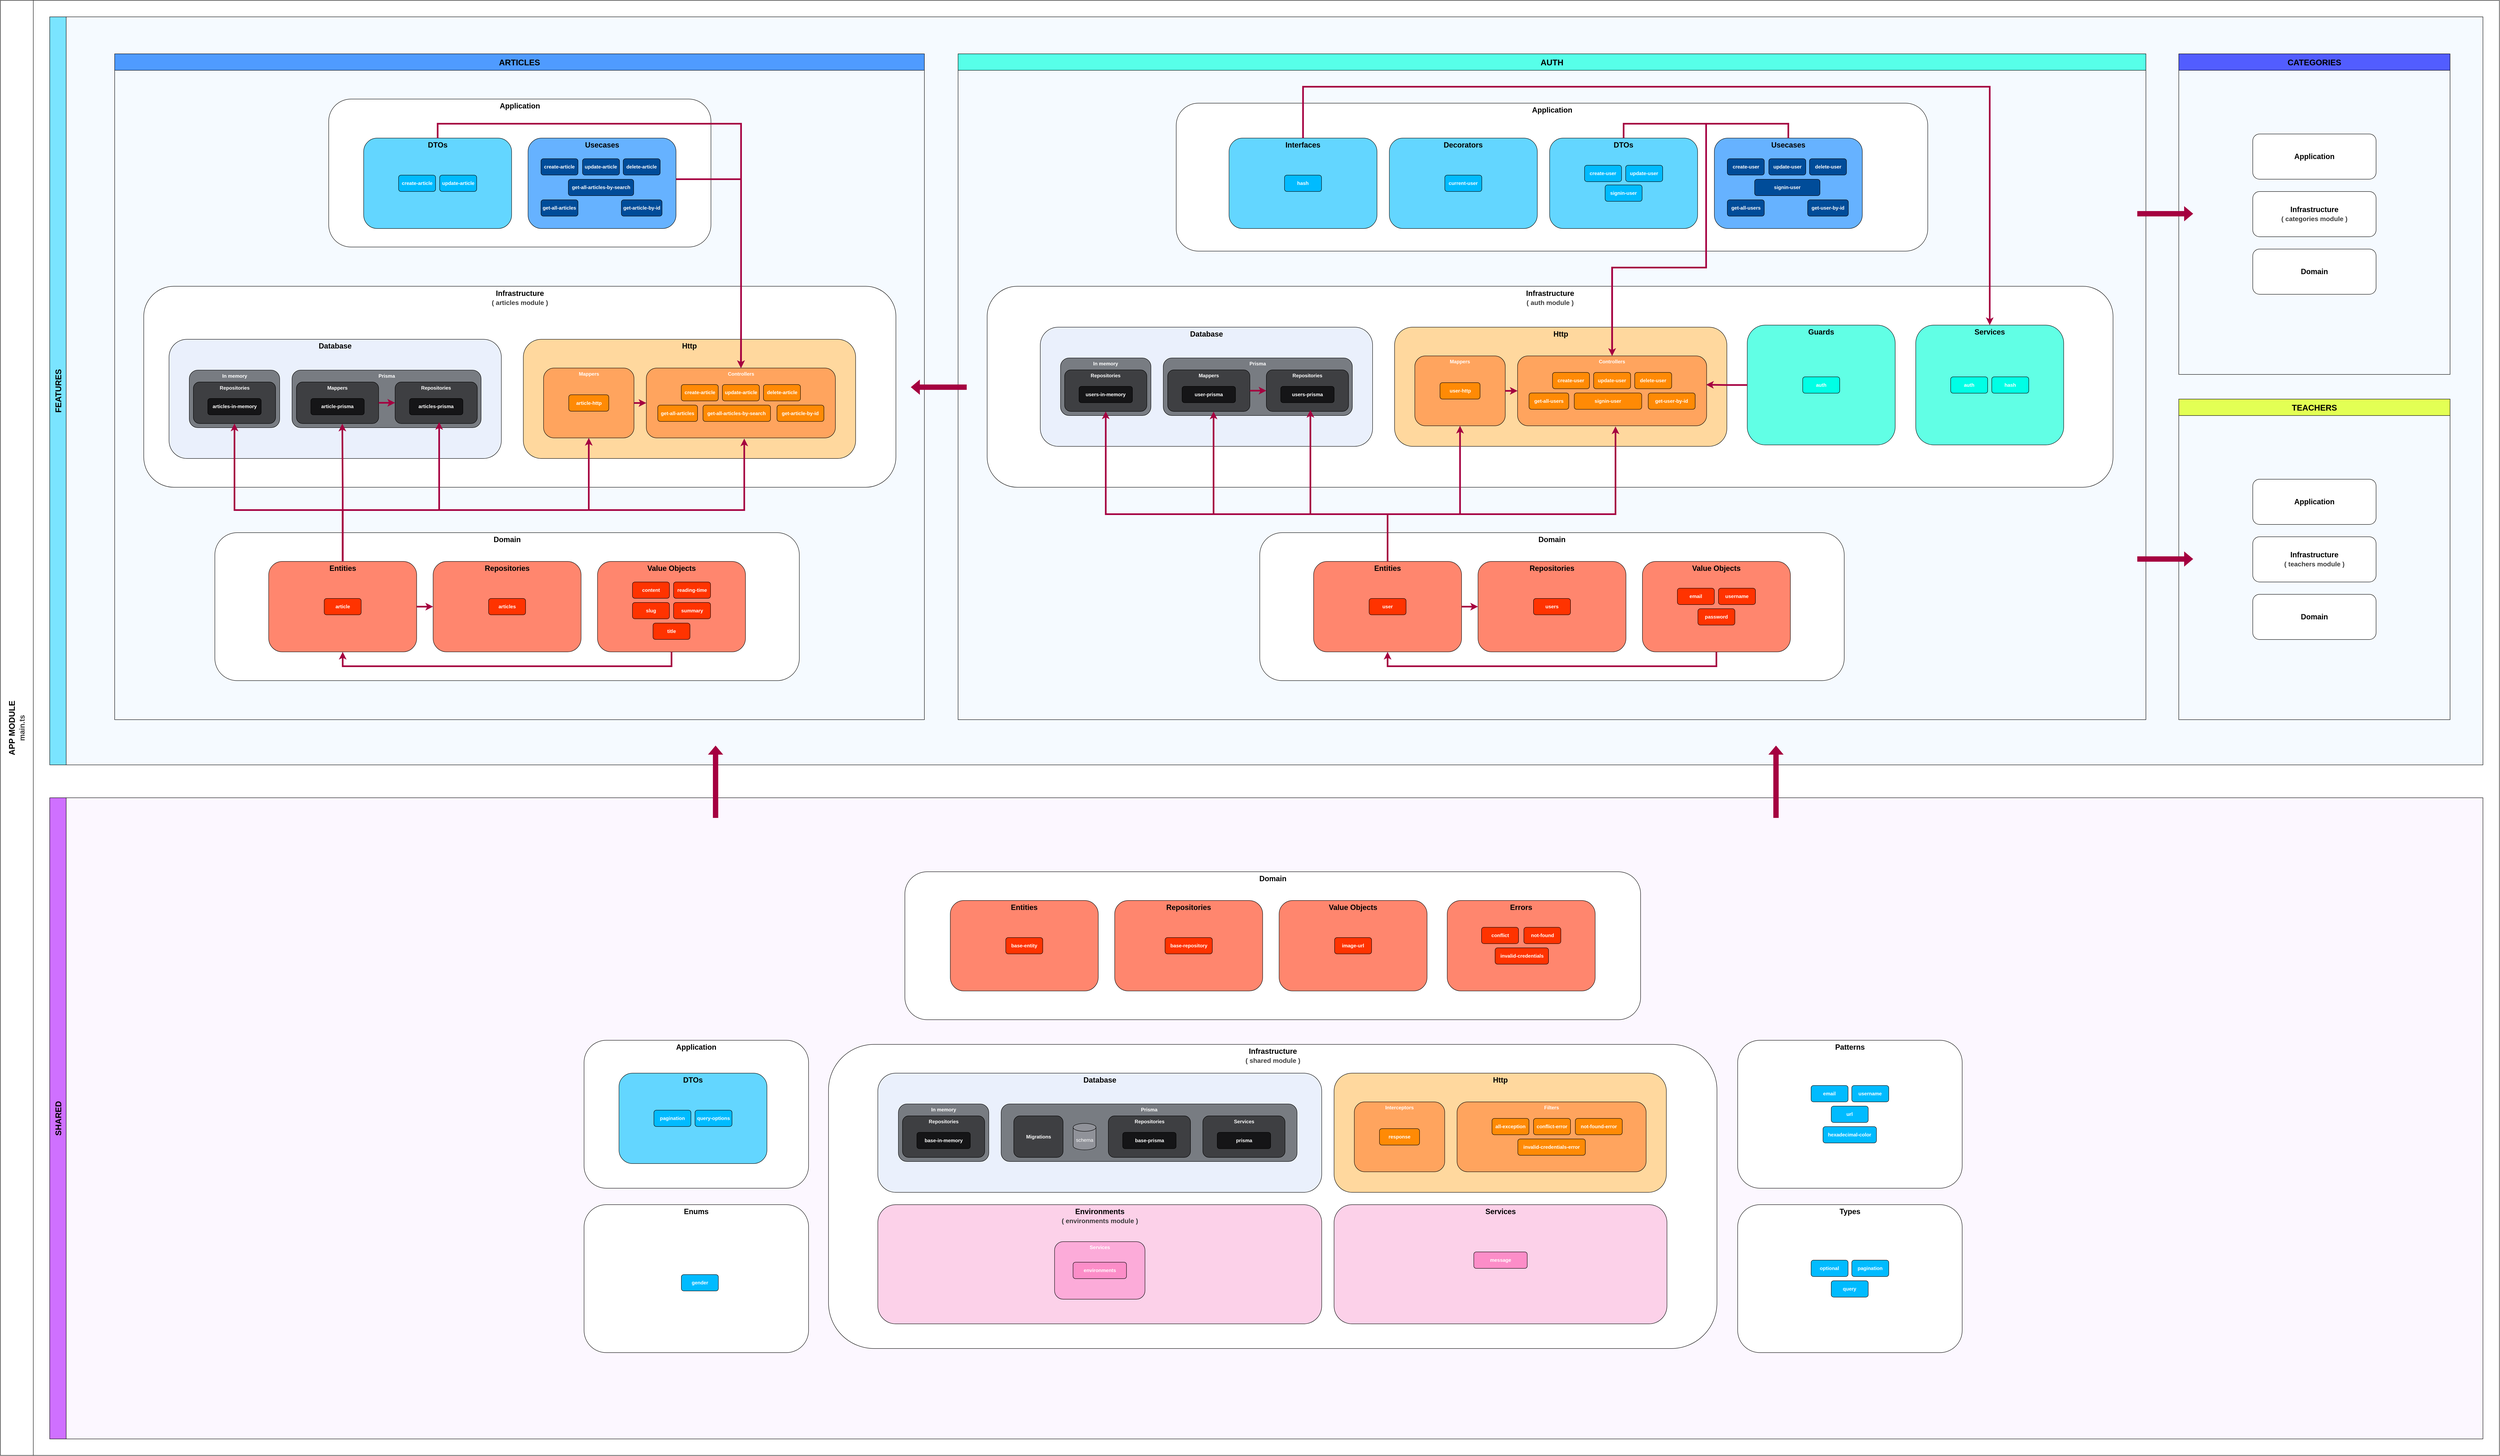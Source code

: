 <mxfile scale="1" border="0" version="24.7.17">
  <diagram name="Página-1" id="v2dG6gvhrDBx7uOPlUMe">
    <mxGraphModel dx="4753" dy="4828" grid="1" gridSize="10" guides="1" tooltips="1" connect="1" arrows="1" fold="1" page="1" pageScale="1" pageWidth="827" pageHeight="1169" math="0" shadow="0">
      <root>
        <mxCell id="0" />
        <mxCell id="1" parent="0" />
        <mxCell id="ud1zYiJCpAEsLUOgTDbe-18" value="SHARED" style="swimlane;horizontal=0;whiteSpace=wrap;html=1;fontSize=20;fontStyle=1;labelBackgroundColor=none;labelBorderColor=none;startSize=40;fillColor=#CF70FF;gradientColor=none;swimlaneFillColor=#FCF7FF;rounded=0;" parent="1" vertex="1">
          <mxGeometry x="320" y="80" width="5920" height="1560" as="geometry">
            <mxRectangle x="70" y="130" width="40" height="120" as="alternateBounds" />
          </mxGeometry>
        </mxCell>
        <mxCell id="ud1zYiJCpAEsLUOgTDbe-583" value="" style="group;flipV=1;fillColor=default;rounded=1;glass=0;shadow=0;" parent="ud1zYiJCpAEsLUOgTDbe-18" vertex="1" connectable="0">
          <mxGeometry x="1300" y="590" width="546.25" height="360" as="geometry" />
        </mxCell>
        <mxCell id="ud1zYiJCpAEsLUOgTDbe-584" value="Application" style="rounded=1;whiteSpace=wrap;html=1;fontSize=18;fillColor=none;fontStyle=1;verticalAlign=top;container=1;" parent="ud1zYiJCpAEsLUOgTDbe-583" vertex="1">
          <mxGeometry width="546.25" height="360" as="geometry" />
        </mxCell>
        <mxCell id="ud1zYiJCpAEsLUOgTDbe-585" value="" style="group" parent="ud1zYiJCpAEsLUOgTDbe-584" vertex="1" connectable="0">
          <mxGeometry x="85.001" y="80.004" width="360" height="220" as="geometry" />
        </mxCell>
        <mxCell id="ud1zYiJCpAEsLUOgTDbe-586" value="DTOs" style="rounded=1;whiteSpace=wrap;html=1;fontSize=18;fillColor=#63D6FF;fontStyle=1;verticalAlign=top;" parent="ud1zYiJCpAEsLUOgTDbe-585" vertex="1">
          <mxGeometry width="360" height="220" as="geometry" />
        </mxCell>
        <mxCell id="ud1zYiJCpAEsLUOgTDbe-587" value="pagination" style="rounded=1;whiteSpace=wrap;html=1;fontSize=12;fillColor=#00BBFF;fontStyle=1;fontColor=#ffffff;" parent="ud1zYiJCpAEsLUOgTDbe-585" vertex="1">
          <mxGeometry x="84.999" y="90.105" width="90" height="39.785" as="geometry" />
        </mxCell>
        <mxCell id="ud1zYiJCpAEsLUOgTDbe-588" value="query-options" style="rounded=1;whiteSpace=wrap;html=1;fontSize=12;fillColor=#00BBFF;fontStyle=1;fontColor=#ffffff;" parent="ud1zYiJCpAEsLUOgTDbe-585" vertex="1">
          <mxGeometry x="184.999" y="90.103" width="90" height="39.785" as="geometry" />
        </mxCell>
        <mxCell id="ud1zYiJCpAEsLUOgTDbe-628" value="" style="group;flipV=1;fillColor=default;rounded=1;glass=0;shadow=0;" parent="ud1zYiJCpAEsLUOgTDbe-18" vertex="1" connectable="0">
          <mxGeometry x="1300" y="990" width="546.25" height="360" as="geometry" />
        </mxCell>
        <mxCell id="ud1zYiJCpAEsLUOgTDbe-629" value="Enums" style="rounded=1;whiteSpace=wrap;html=1;fontSize=18;fillColor=none;fontStyle=1;verticalAlign=top;container=1;" parent="ud1zYiJCpAEsLUOgTDbe-628" vertex="1">
          <mxGeometry width="546.25" height="360" as="geometry" />
        </mxCell>
        <mxCell id="ud1zYiJCpAEsLUOgTDbe-632" value="gender" style="rounded=1;whiteSpace=wrap;html=1;fontSize=12;fillColor=#00BBFF;fontStyle=1;fontColor=#ffffff;" parent="ud1zYiJCpAEsLUOgTDbe-629" vertex="1">
          <mxGeometry x="236.75" y="170.109" width="90" height="39.785" as="geometry" />
        </mxCell>
        <mxCell id="ud1zYiJCpAEsLUOgTDbe-634" value="" style="group;flipV=1;fillColor=default;rounded=1;glass=0;shadow=0;" parent="ud1zYiJCpAEsLUOgTDbe-18" vertex="1" connectable="0">
          <mxGeometry x="4106.75" y="590" width="546.25" height="360" as="geometry" />
        </mxCell>
        <mxCell id="ud1zYiJCpAEsLUOgTDbe-635" value="Patterns" style="rounded=1;whiteSpace=wrap;html=1;fontSize=18;fillColor=none;fontStyle=1;verticalAlign=top;container=1;" parent="ud1zYiJCpAEsLUOgTDbe-634" vertex="1">
          <mxGeometry width="546.25" height="360" as="geometry" />
        </mxCell>
        <mxCell id="ud1zYiJCpAEsLUOgTDbe-636" value="email" style="rounded=1;whiteSpace=wrap;html=1;fontSize=12;fillColor=#00BBFF;fontStyle=1;fontColor=#ffffff;" parent="ud1zYiJCpAEsLUOgTDbe-635" vertex="1">
          <mxGeometry x="178.62" y="110.109" width="90" height="39.785" as="geometry" />
        </mxCell>
        <mxCell id="ud1zYiJCpAEsLUOgTDbe-637" value="hexadecimal-color" style="rounded=1;whiteSpace=wrap;html=1;fontSize=12;fillColor=#00BBFF;fontStyle=1;fontColor=#ffffff;" parent="ud1zYiJCpAEsLUOgTDbe-635" vertex="1">
          <mxGeometry x="207.62" y="210.11" width="130" height="39.78" as="geometry" />
        </mxCell>
        <mxCell id="ud1zYiJCpAEsLUOgTDbe-638" value="url" style="rounded=1;whiteSpace=wrap;html=1;fontSize=12;fillColor=#00BBFF;fontStyle=1;fontColor=#ffffff;" parent="ud1zYiJCpAEsLUOgTDbe-635" vertex="1">
          <mxGeometry x="227.62" y="160.219" width="90" height="39.785" as="geometry" />
        </mxCell>
        <mxCell id="ud1zYiJCpAEsLUOgTDbe-639" value="username" style="rounded=1;whiteSpace=wrap;html=1;fontSize=12;fillColor=#00BBFF;fontStyle=1;fontColor=#ffffff;" parent="ud1zYiJCpAEsLUOgTDbe-635" vertex="1">
          <mxGeometry x="277.62" y="110.109" width="90" height="39.785" as="geometry" />
        </mxCell>
        <mxCell id="ud1zYiJCpAEsLUOgTDbe-640" value="" style="group;flipV=1;fillColor=default;rounded=1;glass=0;shadow=0;" parent="ud1zYiJCpAEsLUOgTDbe-18" vertex="1" connectable="0">
          <mxGeometry x="4106.75" y="990" width="546.25" height="360" as="geometry" />
        </mxCell>
        <mxCell id="ud1zYiJCpAEsLUOgTDbe-641" value="Types" style="rounded=1;whiteSpace=wrap;html=1;fontSize=18;fillColor=none;fontStyle=1;verticalAlign=top;container=1;" parent="ud1zYiJCpAEsLUOgTDbe-640" vertex="1">
          <mxGeometry width="546.25" height="360" as="geometry" />
        </mxCell>
        <mxCell id="ud1zYiJCpAEsLUOgTDbe-642" value="optional" style="rounded=1;whiteSpace=wrap;html=1;fontSize=12;fillColor=#00BBFF;fontStyle=1;fontColor=#ffffff;" parent="ud1zYiJCpAEsLUOgTDbe-641" vertex="1">
          <mxGeometry x="178.63" y="135.049" width="90" height="39.785" as="geometry" />
        </mxCell>
        <mxCell id="ud1zYiJCpAEsLUOgTDbe-644" value="query" style="rounded=1;whiteSpace=wrap;html=1;fontSize=12;fillColor=#00BBFF;fontStyle=1;fontColor=#ffffff;" parent="ud1zYiJCpAEsLUOgTDbe-641" vertex="1">
          <mxGeometry x="227.63" y="185.159" width="90" height="39.785" as="geometry" />
        </mxCell>
        <mxCell id="ud1zYiJCpAEsLUOgTDbe-645" value="pagination" style="rounded=1;whiteSpace=wrap;html=1;fontSize=12;fillColor=#00BBFF;fontStyle=1;fontColor=#ffffff;" parent="ud1zYiJCpAEsLUOgTDbe-641" vertex="1">
          <mxGeometry x="277.63" y="135.049" width="90" height="39.785" as="geometry" />
        </mxCell>
        <mxCell id="ud1zYiJCpAEsLUOgTDbe-748" value="" style="group" parent="ud1zYiJCpAEsLUOgTDbe-18" vertex="1" connectable="0">
          <mxGeometry x="1894.75" y="600" width="2161.63" height="740" as="geometry" />
        </mxCell>
        <mxCell id="ud1zYiJCpAEsLUOgTDbe-678" value="&lt;div&gt;Infrastructure&lt;/div&gt;&lt;div&gt;&lt;font color=&quot;#3b3b3b&quot; style=&quot;font-size: 16px;&quot;&gt;( shared module )&lt;/font&gt;&lt;br&gt;&lt;/div&gt;" style="rounded=1;whiteSpace=wrap;html=1;fontSize=18;fillColor=default;fontStyle=1;verticalAlign=top;container=1;" parent="ud1zYiJCpAEsLUOgTDbe-748" vertex="1">
          <mxGeometry width="2161.63" height="740" as="geometry" />
        </mxCell>
        <mxCell id="ud1zYiJCpAEsLUOgTDbe-679" value="" style="group" parent="ud1zYiJCpAEsLUOgTDbe-748" vertex="1" connectable="0">
          <mxGeometry x="120" y="70" width="1080" height="290" as="geometry" />
        </mxCell>
        <mxCell id="ud1zYiJCpAEsLUOgTDbe-680" value="Database" style="rounded=1;whiteSpace=wrap;html=1;fontSize=18;fillColor=#EAF0FC;fontStyle=1;verticalAlign=top;" parent="ud1zYiJCpAEsLUOgTDbe-679" vertex="1">
          <mxGeometry width="1080" height="290" as="geometry" />
        </mxCell>
        <mxCell id="ud1zYiJCpAEsLUOgTDbe-681" value="" style="group" parent="ud1zYiJCpAEsLUOgTDbe-679" vertex="1" connectable="0">
          <mxGeometry x="50.001" y="75.001" width="220" height="140" as="geometry" />
        </mxCell>
        <mxCell id="ud1zYiJCpAEsLUOgTDbe-682" value="In memory" style="rounded=1;whiteSpace=wrap;html=1;fontSize=12;fillColor=#787C82;fontStyle=1;fontColor=#ffffff;verticalAlign=top;" parent="ud1zYiJCpAEsLUOgTDbe-681" vertex="1">
          <mxGeometry width="220" height="139.999" as="geometry" />
        </mxCell>
        <mxCell id="ud1zYiJCpAEsLUOgTDbe-683" value="Repositories" style="rounded=1;whiteSpace=wrap;html=1;fontSize=12;fillColor=#3E3F42;fontStyle=1;fontColor=#ffffff;verticalAlign=top;" parent="ud1zYiJCpAEsLUOgTDbe-681" vertex="1">
          <mxGeometry x="10" y="29.0" width="200" height="100.999" as="geometry" />
        </mxCell>
        <mxCell id="ud1zYiJCpAEsLUOgTDbe-684" value="base-in-memory" style="rounded=1;whiteSpace=wrap;html=1;fontSize=12;fillColor=#151517;fontStyle=1;fontColor=#ffffff;" parent="ud1zYiJCpAEsLUOgTDbe-681" vertex="1">
          <mxGeometry x="45" y="68.999" width="130" height="39.78" as="geometry" />
        </mxCell>
        <mxCell id="ud1zYiJCpAEsLUOgTDbe-685" value="" style="group" parent="ud1zYiJCpAEsLUOgTDbe-679" vertex="1" connectable="0">
          <mxGeometry x="300.001" y="75.003" width="720" height="140" as="geometry" />
        </mxCell>
        <mxCell id="ud1zYiJCpAEsLUOgTDbe-686" value="Prisma" style="rounded=1;whiteSpace=wrap;html=1;fontSize=12;fillColor=#787C82;fontStyle=1;fontColor=#ffffff;verticalAlign=top;" parent="ud1zYiJCpAEsLUOgTDbe-685" vertex="1">
          <mxGeometry width="720" height="140" as="geometry" />
        </mxCell>
        <mxCell id="ud1zYiJCpAEsLUOgTDbe-687" value="" style="group" parent="ud1zYiJCpAEsLUOgTDbe-685" vertex="1" connectable="0">
          <mxGeometry x="30.75" y="29.0" width="200" height="101" as="geometry" />
        </mxCell>
        <mxCell id="ud1zYiJCpAEsLUOgTDbe-688" value="Migrations" style="rounded=1;whiteSpace=wrap;html=1;fontSize=12;fillColor=#3E3F42;fontStyle=1;fontColor=#ffffff;verticalAlign=middle;" parent="ud1zYiJCpAEsLUOgTDbe-687" vertex="1">
          <mxGeometry width="120" height="101" as="geometry" />
        </mxCell>
        <mxCell id="ud1zYiJCpAEsLUOgTDbe-690" value="" style="group" parent="ud1zYiJCpAEsLUOgTDbe-685" vertex="1" connectable="0">
          <mxGeometry x="260.75" y="29.0" width="200" height="100.999" as="geometry" />
        </mxCell>
        <mxCell id="ud1zYiJCpAEsLUOgTDbe-691" value="Repositories" style="rounded=1;whiteSpace=wrap;html=1;fontSize=12;fillColor=#3E3F42;fontStyle=1;fontColor=#ffffff;verticalAlign=top;" parent="ud1zYiJCpAEsLUOgTDbe-690" vertex="1">
          <mxGeometry width="200" height="100.999" as="geometry" />
        </mxCell>
        <mxCell id="ud1zYiJCpAEsLUOgTDbe-692" value="base-prisma" style="rounded=1;whiteSpace=wrap;html=1;fontSize=12;fillColor=#151517;fontStyle=1;fontColor=#ffffff;" parent="ud1zYiJCpAEsLUOgTDbe-690" vertex="1">
          <mxGeometry x="35" y="40.0" width="130" height="39.78" as="geometry" />
        </mxCell>
        <mxCell id="ud1zYiJCpAEsLUOgTDbe-717" value="" style="group" parent="ud1zYiJCpAEsLUOgTDbe-685" vertex="1" connectable="0">
          <mxGeometry x="490.75" y="29.0" width="200" height="100.999" as="geometry" />
        </mxCell>
        <mxCell id="ud1zYiJCpAEsLUOgTDbe-718" value="Services" style="rounded=1;whiteSpace=wrap;html=1;fontSize=12;fillColor=#3E3F42;fontStyle=1;fontColor=#ffffff;verticalAlign=top;" parent="ud1zYiJCpAEsLUOgTDbe-717" vertex="1">
          <mxGeometry width="200" height="100.999" as="geometry" />
        </mxCell>
        <mxCell id="ud1zYiJCpAEsLUOgTDbe-719" value="prisma" style="rounded=1;whiteSpace=wrap;html=1;fontSize=12;fillColor=#151517;fontStyle=1;fontColor=#ffffff;" parent="ud1zYiJCpAEsLUOgTDbe-717" vertex="1">
          <mxGeometry x="35" y="40.0" width="130" height="39.78" as="geometry" />
        </mxCell>
        <mxCell id="9z5yvFTdleW5HIJSlaxR-25" value="schema" style="shape=cylinder3;whiteSpace=wrap;html=1;boundedLbl=1;backgroundOutline=1;size=9.67;fillColor=#909299;strokeColor=default;fontColor=#FFFFFF;" vertex="1" parent="ud1zYiJCpAEsLUOgTDbe-685">
          <mxGeometry x="175.25" y="47.25" width="55.5" height="64.5" as="geometry" />
        </mxCell>
        <mxCell id="ud1zYiJCpAEsLUOgTDbe-694" value="" style="group" parent="ud1zYiJCpAEsLUOgTDbe-748" vertex="1" connectable="0">
          <mxGeometry x="1230" y="89.999" width="808.5" height="270" as="geometry" />
        </mxCell>
        <mxCell id="ud1zYiJCpAEsLUOgTDbe-695" value="&lt;div&gt;Http&lt;/div&gt;" style="rounded=1;whiteSpace=wrap;html=1;fontSize=18;fillColor=#FFD89E;fontStyle=1;verticalAlign=top;" parent="ud1zYiJCpAEsLUOgTDbe-694" vertex="1">
          <mxGeometry y="-20" width="808.5" height="290" as="geometry" />
        </mxCell>
        <mxCell id="ud1zYiJCpAEsLUOgTDbe-696" value="" style="group" parent="ud1zYiJCpAEsLUOgTDbe-694" vertex="1" connectable="0">
          <mxGeometry x="49.251" y="50.003" width="220" height="170" as="geometry" />
        </mxCell>
        <mxCell id="ud1zYiJCpAEsLUOgTDbe-697" value="" style="group" parent="ud1zYiJCpAEsLUOgTDbe-696" vertex="1" connectable="0">
          <mxGeometry width="220" height="170" as="geometry" />
        </mxCell>
        <mxCell id="ud1zYiJCpAEsLUOgTDbe-698" value="Interceptors" style="rounded=1;whiteSpace=wrap;html=1;fontSize=12;fillColor=#FFA45E;fontStyle=1;fontColor=#ffffff;verticalAlign=top;" parent="ud1zYiJCpAEsLUOgTDbe-697" vertex="1">
          <mxGeometry width="220" height="170" as="geometry" />
        </mxCell>
        <mxCell id="ud1zYiJCpAEsLUOgTDbe-699" value="response" style="rounded=1;whiteSpace=wrap;html=1;fontSize=12;fillColor=#FF8A05;fontStyle=1;fontColor=#ffffff;verticalAlign=middle;" parent="ud1zYiJCpAEsLUOgTDbe-697" vertex="1">
          <mxGeometry x="61.25" y="65" width="97.5" height="40" as="geometry" />
        </mxCell>
        <mxCell id="ud1zYiJCpAEsLUOgTDbe-700" value="" style="group" parent="ud1zYiJCpAEsLUOgTDbe-694" vertex="1" connectable="0">
          <mxGeometry x="299.251" y="50.003" width="460" height="170" as="geometry" />
        </mxCell>
        <mxCell id="ud1zYiJCpAEsLUOgTDbe-701" value="" style="group" parent="ud1zYiJCpAEsLUOgTDbe-700" vertex="1" connectable="0">
          <mxGeometry width="460" height="170" as="geometry" />
        </mxCell>
        <mxCell id="ud1zYiJCpAEsLUOgTDbe-702" value="Filters" style="rounded=1;whiteSpace=wrap;html=1;fontSize=12;fillColor=#FFA45E;fontStyle=1;fontColor=#ffffff;verticalAlign=top;" parent="ud1zYiJCpAEsLUOgTDbe-701" vertex="1">
          <mxGeometry width="460" height="170" as="geometry" />
        </mxCell>
        <mxCell id="ud1zYiJCpAEsLUOgTDbe-703" value="all-exception" style="rounded=1;whiteSpace=wrap;html=1;fontSize=12;fillColor=#FF8A05;fontStyle=1;fontColor=#ffffff;" parent="ud1zYiJCpAEsLUOgTDbe-701" vertex="1">
          <mxGeometry x="84.999" y="40.105" width="90" height="39.78" as="geometry" />
        </mxCell>
        <mxCell id="ud1zYiJCpAEsLUOgTDbe-704" value="conflict-error" style="rounded=1;whiteSpace=wrap;html=1;fontSize=12;fillColor=#FF8A05;fontStyle=1;fontColor=#ffffff;" parent="ud1zYiJCpAEsLUOgTDbe-701" vertex="1">
          <mxGeometry x="185.999" y="40.105" width="90" height="39.78" as="geometry" />
        </mxCell>
        <mxCell id="ud1zYiJCpAEsLUOgTDbe-707" value="invalid-credentials-error" style="rounded=1;whiteSpace=wrap;html=1;fontSize=12;fillColor=#FF8A05;fontStyle=1;fontColor=#ffffff;" parent="ud1zYiJCpAEsLUOgTDbe-701" vertex="1">
          <mxGeometry x="147.87" y="90.11" width="164.25" height="39.78" as="geometry" />
        </mxCell>
        <mxCell id="ud1zYiJCpAEsLUOgTDbe-708" value="not-found-error" style="rounded=1;whiteSpace=wrap;html=1;fontSize=12;fillColor=#FF8A05;fontStyle=1;fontColor=#ffffff;" parent="ud1zYiJCpAEsLUOgTDbe-701" vertex="1">
          <mxGeometry x="287.75" y="40.1" width="114.25" height="39.78" as="geometry" />
        </mxCell>
        <mxCell id="ud1zYiJCpAEsLUOgTDbe-720" value="" style="group" parent="ud1zYiJCpAEsLUOgTDbe-748" vertex="1" connectable="0">
          <mxGeometry x="120" y="390" width="1080" height="290" as="geometry" />
        </mxCell>
        <mxCell id="ud1zYiJCpAEsLUOgTDbe-721" value="&lt;div&gt;Environments&lt;/div&gt;&lt;div&gt;&lt;font style=&quot;font-size: 16px;&quot; color=&quot;#3b3b3b&quot;&gt;( environments module )&lt;/font&gt;&lt;br&gt;&lt;/div&gt;" style="rounded=1;whiteSpace=wrap;html=1;fontSize=18;fillColor=#FCD1E9;fontStyle=1;verticalAlign=top;" parent="ud1zYiJCpAEsLUOgTDbe-720" vertex="1">
          <mxGeometry width="1080" height="290" as="geometry" />
        </mxCell>
        <mxCell id="ud1zYiJCpAEsLUOgTDbe-722" value="" style="group" parent="ud1zYiJCpAEsLUOgTDbe-720" vertex="1" connectable="0">
          <mxGeometry x="430.001" y="90.001" width="220" height="139.999" as="geometry" />
        </mxCell>
        <mxCell id="ud1zYiJCpAEsLUOgTDbe-723" value="Services" style="rounded=1;whiteSpace=wrap;html=1;fontSize=12;fillColor=#FCABD9;fontStyle=1;fontColor=#ffffff;verticalAlign=top;" parent="ud1zYiJCpAEsLUOgTDbe-722" vertex="1">
          <mxGeometry width="220" height="139.999" as="geometry" />
        </mxCell>
        <mxCell id="ud1zYiJCpAEsLUOgTDbe-724" value="environments" style="rounded=1;whiteSpace=wrap;html=1;fontSize=12;fillColor=#FC8DC8;fontStyle=1;fontColor=#ffffff;verticalAlign=middle;" parent="ud1zYiJCpAEsLUOgTDbe-722" vertex="1">
          <mxGeometry x="45" y="50" width="130" height="40" as="geometry" />
        </mxCell>
        <mxCell id="ud1zYiJCpAEsLUOgTDbe-747" value="" style="group" parent="ud1zYiJCpAEsLUOgTDbe-748" vertex="1" connectable="0">
          <mxGeometry x="1230" y="390" width="810" height="290" as="geometry" />
        </mxCell>
        <mxCell id="ud1zYiJCpAEsLUOgTDbe-737" value="&lt;div&gt;Services&lt;/div&gt;" style="rounded=1;whiteSpace=wrap;html=1;fontSize=18;fillColor=#FCD1E9;fontStyle=1;verticalAlign=top;" parent="ud1zYiJCpAEsLUOgTDbe-747" vertex="1">
          <mxGeometry width="810.0" height="290" as="geometry" />
        </mxCell>
        <mxCell id="ud1zYiJCpAEsLUOgTDbe-746" value="message" style="rounded=1;whiteSpace=wrap;html=1;fontSize=12;fillColor=#FC8DC8;fontStyle=1;fontColor=#ffffff;verticalAlign=middle;container=0;" parent="ud1zYiJCpAEsLUOgTDbe-747" vertex="1">
          <mxGeometry x="340.001" y="115.001" width="130" height="40" as="geometry" />
        </mxCell>
        <mxCell id="ud1zYiJCpAEsLUOgTDbe-598" value="" style="group;flipV=1;fillColor=default;rounded=1;" parent="ud1zYiJCpAEsLUOgTDbe-18" vertex="1" connectable="0">
          <mxGeometry x="2080.57" y="180" width="1790" height="360" as="geometry" />
        </mxCell>
        <mxCell id="ud1zYiJCpAEsLUOgTDbe-599" value="Domain" style="rounded=1;whiteSpace=wrap;html=1;fontSize=18;fillColor=none;fontStyle=1;verticalAlign=top;container=1;" parent="ud1zYiJCpAEsLUOgTDbe-598" vertex="1">
          <mxGeometry width="1790" height="360" as="geometry">
            <mxRectangle width="100" height="40" as="alternateBounds" />
          </mxGeometry>
        </mxCell>
        <mxCell id="ud1zYiJCpAEsLUOgTDbe-600" value="" style="group" parent="ud1zYiJCpAEsLUOgTDbe-599" vertex="1" connectable="0">
          <mxGeometry x="110.501" y="70.004" width="360" height="220" as="geometry" />
        </mxCell>
        <mxCell id="ud1zYiJCpAEsLUOgTDbe-601" value="Entities" style="rounded=1;whiteSpace=wrap;html=1;fontSize=18;fillColor=#FF866E;fontStyle=1;verticalAlign=top;" parent="ud1zYiJCpAEsLUOgTDbe-600" vertex="1">
          <mxGeometry width="360" height="220" as="geometry" />
        </mxCell>
        <mxCell id="ud1zYiJCpAEsLUOgTDbe-602" value="base-entity" style="rounded=1;whiteSpace=wrap;html=1;fontSize=12;fillColor=#FF3300;fontStyle=1;fontColor=#ffffff;" parent="ud1zYiJCpAEsLUOgTDbe-600" vertex="1">
          <mxGeometry x="134.999" y="90.105" width="90" height="39.785" as="geometry" />
        </mxCell>
        <mxCell id="ud1zYiJCpAEsLUOgTDbe-603" value="" style="group;" parent="ud1zYiJCpAEsLUOgTDbe-599" vertex="1" connectable="0">
          <mxGeometry x="510.5" y="70" width="360" height="220" as="geometry" />
        </mxCell>
        <mxCell id="ud1zYiJCpAEsLUOgTDbe-604" value="Repositories" style="rounded=1;whiteSpace=wrap;html=1;fontSize=18;fillColor=#FF866E;fontStyle=1;verticalAlign=top;horizontal=1;container=0;" parent="ud1zYiJCpAEsLUOgTDbe-603" vertex="1">
          <mxGeometry width="360" height="220" as="geometry" />
        </mxCell>
        <mxCell id="ud1zYiJCpAEsLUOgTDbe-605" value="base-repository" style="rounded=1;whiteSpace=wrap;html=1;fontSize=12;fillColor=#FF3300;fontStyle=1;fontColor=#ffffff;" parent="ud1zYiJCpAEsLUOgTDbe-603" vertex="1">
          <mxGeometry x="122.5" y="90.11" width="115" height="39.78" as="geometry" />
        </mxCell>
        <mxCell id="ud1zYiJCpAEsLUOgTDbe-606" value="" style="group" parent="ud1zYiJCpAEsLUOgTDbe-599" vertex="1" connectable="0">
          <mxGeometry x="910.501" y="70.004" width="360" height="220" as="geometry" />
        </mxCell>
        <mxCell id="ud1zYiJCpAEsLUOgTDbe-607" value="Value Objects" style="rounded=1;whiteSpace=wrap;html=1;fontSize=18;fillColor=#FF866E;fontStyle=1;verticalAlign=top;" parent="ud1zYiJCpAEsLUOgTDbe-606" vertex="1">
          <mxGeometry width="360" height="220" as="geometry" />
        </mxCell>
        <mxCell id="ud1zYiJCpAEsLUOgTDbe-612" value="image-url" style="rounded=1;whiteSpace=wrap;html=1;fontSize=12;fillColor=#FF3300;fontStyle=1;fontColor=#ffffff;" parent="ud1zYiJCpAEsLUOgTDbe-606" vertex="1">
          <mxGeometry x="134.999" y="90.105" width="90" height="39.785" as="geometry" />
        </mxCell>
        <mxCell id="ud1zYiJCpAEsLUOgTDbe-616" value="" style="group" parent="ud1zYiJCpAEsLUOgTDbe-599" vertex="1" connectable="0">
          <mxGeometry x="1319.501" y="70.004" width="360" height="220" as="geometry" />
        </mxCell>
        <mxCell id="ud1zYiJCpAEsLUOgTDbe-617" value="Errors" style="rounded=1;whiteSpace=wrap;html=1;fontSize=18;fillColor=#FF866E;fontStyle=1;verticalAlign=top;" parent="ud1zYiJCpAEsLUOgTDbe-616" vertex="1">
          <mxGeometry width="360" height="220" as="geometry" />
        </mxCell>
        <mxCell id="ud1zYiJCpAEsLUOgTDbe-618" value="conflict" style="rounded=1;whiteSpace=wrap;html=1;fontSize=12;fillColor=#FF3300;fontStyle=1;fontColor=#ffffff;" parent="ud1zYiJCpAEsLUOgTDbe-616" vertex="1">
          <mxGeometry x="83.499" y="65.165" width="90" height="39.785" as="geometry" />
        </mxCell>
        <mxCell id="ud1zYiJCpAEsLUOgTDbe-619" value="invalid-credentials" style="rounded=1;whiteSpace=wrap;html=1;fontSize=12;fillColor=#FF3300;fontStyle=1;fontColor=#ffffff;" parent="ud1zYiJCpAEsLUOgTDbe-616" vertex="1">
          <mxGeometry x="116.5" y="115.06" width="130" height="39.78" as="geometry" />
        </mxCell>
        <mxCell id="ud1zYiJCpAEsLUOgTDbe-620" value="not-found" style="rounded=1;whiteSpace=wrap;html=1;fontSize=12;fillColor=#FF3300;fontStyle=1;fontColor=#ffffff;" parent="ud1zYiJCpAEsLUOgTDbe-616" vertex="1">
          <mxGeometry x="186.499" y="65.165" width="90" height="39.785" as="geometry" />
        </mxCell>
        <mxCell id="ud1zYiJCpAEsLUOgTDbe-302" style="edgeStyle=orthogonalEdgeStyle;rounded=0;orthogonalLoop=1;jettySize=auto;html=1;strokeColor=#A50040;strokeWidth=4;entryX=0.5;entryY=0;entryDx=0;entryDy=0;" parent="1" edge="1">
          <mxGeometry relative="1" as="geometry">
            <mxPoint x="4131.251" y="-1004.998" as="targetPoint" />
            <mxPoint x="3930" y="-1335" as="sourcePoint" />
            <Array as="points">
              <mxPoint x="3930" y="-1335" />
              <mxPoint x="3930" y="-1240" />
              <mxPoint x="4251" y="-1240" />
            </Array>
          </mxGeometry>
        </mxCell>
        <mxCell id="ud1zYiJCpAEsLUOgTDbe-389" value="FEATURES" style="swimlane;horizontal=0;whiteSpace=wrap;html=1;fontSize=20;fontStyle=1;labelBackgroundColor=none;labelBorderColor=none;startSize=40;fillColor=#7AE4FF;gradientColor=none;swimlaneFillColor=#F5FAFF;rounded=0;swimlaneLine=1;" parent="1" vertex="1">
          <mxGeometry x="320" y="-1820" width="5920" height="1820" as="geometry">
            <mxRectangle x="70" y="130" width="40" height="120" as="alternateBounds" />
          </mxGeometry>
        </mxCell>
        <mxCell id="ud1zYiJCpAEsLUOgTDbe-390" value="ARTICLES" style="swimlane;horizontal=1;whiteSpace=wrap;html=1;fontSize=20;fontStyle=1;labelBackgroundColor=none;labelBorderColor=none;startSize=40;fillColor=#4F9BFF;swimlaneFillColor=#F5FAFF;" parent="ud1zYiJCpAEsLUOgTDbe-389" vertex="1">
          <mxGeometry x="158" y="90" width="1970" height="1620" as="geometry">
            <mxRectangle x="158.5" y="90" width="40" height="120" as="alternateBounds" />
          </mxGeometry>
        </mxCell>
        <mxCell id="ud1zYiJCpAEsLUOgTDbe-391" value="" style="group;flipV=1;fillColor=default;rounded=1;glass=0;shadow=0;" parent="ud1zYiJCpAEsLUOgTDbe-390" vertex="1" connectable="0">
          <mxGeometry x="520.75" y="110" width="930" height="360" as="geometry" />
        </mxCell>
        <mxCell id="ud1zYiJCpAEsLUOgTDbe-392" value="Application" style="rounded=1;whiteSpace=wrap;html=1;fontSize=18;fillColor=none;fontStyle=1;verticalAlign=top;container=1;" parent="ud1zYiJCpAEsLUOgTDbe-391" vertex="1">
          <mxGeometry width="930" height="360" as="geometry" />
        </mxCell>
        <mxCell id="ud1zYiJCpAEsLUOgTDbe-393" value="" style="group" parent="ud1zYiJCpAEsLUOgTDbe-392" vertex="1" connectable="0">
          <mxGeometry x="85.001" y="95.004" width="360" height="220" as="geometry" />
        </mxCell>
        <mxCell id="ud1zYiJCpAEsLUOgTDbe-394" value="DTOs" style="rounded=1;whiteSpace=wrap;html=1;fontSize=18;fillColor=#63D6FF;fontStyle=1;verticalAlign=top;" parent="ud1zYiJCpAEsLUOgTDbe-393" vertex="1">
          <mxGeometry width="360" height="220" as="geometry" />
        </mxCell>
        <mxCell id="ud1zYiJCpAEsLUOgTDbe-395" value="&lt;div&gt;create-article&lt;/div&gt;" style="rounded=1;whiteSpace=wrap;html=1;fontSize=12;fillColor=#00BBFF;fontStyle=1;fontColor=#ffffff;" parent="ud1zYiJCpAEsLUOgTDbe-393" vertex="1">
          <mxGeometry x="84.999" y="90.105" width="90" height="39.785" as="geometry" />
        </mxCell>
        <mxCell id="ud1zYiJCpAEsLUOgTDbe-396" value="&lt;div&gt;update-article&lt;/div&gt;" style="rounded=1;whiteSpace=wrap;html=1;fontSize=12;fillColor=#00BBFF;fontStyle=1;fontColor=#ffffff;" parent="ud1zYiJCpAEsLUOgTDbe-393" vertex="1">
          <mxGeometry x="184.999" y="90.103" width="90" height="39.785" as="geometry" />
        </mxCell>
        <mxCell id="ud1zYiJCpAEsLUOgTDbe-397" value="" style="group;" parent="ud1zYiJCpAEsLUOgTDbe-392" vertex="1" connectable="0">
          <mxGeometry x="485" y="95" width="360" height="220" as="geometry" />
        </mxCell>
        <mxCell id="ud1zYiJCpAEsLUOgTDbe-398" value="Usecases" style="rounded=1;whiteSpace=wrap;html=1;fontSize=18;fillColor=#66B2FF;fontStyle=1;verticalAlign=top;horizontal=1;container=0;" parent="ud1zYiJCpAEsLUOgTDbe-397" vertex="1">
          <mxGeometry width="360" height="220" as="geometry" />
        </mxCell>
        <mxCell id="ud1zYiJCpAEsLUOgTDbe-399" value="" style="group;" parent="ud1zYiJCpAEsLUOgTDbe-397" vertex="1" connectable="0">
          <mxGeometry x="31.5" y="50.107" width="294.5" height="139.788" as="geometry" />
        </mxCell>
        <mxCell id="ud1zYiJCpAEsLUOgTDbe-400" value="&lt;div&gt;get-all-articles&lt;/div&gt;" style="rounded=1;whiteSpace=wrap;html=1;fontSize=12;fillColor=#004C99;fontStyle=1;fontColor=#ffffff;" parent="ud1zYiJCpAEsLUOgTDbe-399" vertex="1">
          <mxGeometry y="100.003" width="90" height="39.785" as="geometry" />
        </mxCell>
        <mxCell id="ud1zYiJCpAEsLUOgTDbe-401" value="get-article-by-id" style="rounded=1;whiteSpace=wrap;html=1;fontSize=12;fillColor=#004C99;fontStyle=1;fontColor=#ffffff;" parent="ud1zYiJCpAEsLUOgTDbe-399" vertex="1">
          <mxGeometry x="195.5" y="100.003" width="99" height="39.785" as="geometry" />
        </mxCell>
        <mxCell id="ud1zYiJCpAEsLUOgTDbe-402" value="&lt;div&gt;get-all-articles-by-search&lt;/div&gt;" style="rounded=1;whiteSpace=wrap;html=1;fontSize=12;fillColor=#004C99;fontStyle=1;fontColor=#ffffff;" parent="ud1zYiJCpAEsLUOgTDbe-399" vertex="1">
          <mxGeometry x="66.5" y="50.113" width="159" height="39.785" as="geometry" />
        </mxCell>
        <mxCell id="ud1zYiJCpAEsLUOgTDbe-403" value="&lt;div&gt;update-article&lt;/div&gt;" style="rounded=1;whiteSpace=wrap;html=1;fontSize=12;fillColor=#004C99;fontStyle=1;fontColor=#ffffff;" parent="ud1zYiJCpAEsLUOgTDbe-399" vertex="1">
          <mxGeometry x="101" width="90" height="39.785" as="geometry" />
        </mxCell>
        <mxCell id="ud1zYiJCpAEsLUOgTDbe-404" value="&lt;div&gt;create-article&lt;/div&gt;" style="rounded=1;whiteSpace=wrap;html=1;fontSize=12;fillColor=#004C99;fontStyle=1;fontColor=#ffffff;" parent="ud1zYiJCpAEsLUOgTDbe-399" vertex="1">
          <mxGeometry width="90" height="39.785" as="geometry" />
        </mxCell>
        <mxCell id="ud1zYiJCpAEsLUOgTDbe-405" value="&lt;div&gt;delete-article&lt;/div&gt;" style="rounded=1;whiteSpace=wrap;html=1;fontSize=12;fillColor=#004C99;fontStyle=1;fontColor=#ffffff;" parent="ud1zYiJCpAEsLUOgTDbe-399" vertex="1">
          <mxGeometry x="200" width="90" height="39.785" as="geometry" />
        </mxCell>
        <mxCell id="ud1zYiJCpAEsLUOgTDbe-406" value="" style="group;flipV=1;fillColor=default;rounded=1;" parent="ud1zYiJCpAEsLUOgTDbe-390" vertex="1" connectable="0">
          <mxGeometry x="243.75" y="1165" width="1422" height="360" as="geometry" />
        </mxCell>
        <mxCell id="ud1zYiJCpAEsLUOgTDbe-407" value="Domain" style="rounded=1;whiteSpace=wrap;html=1;fontSize=18;fillColor=none;fontStyle=1;verticalAlign=top;container=1;" parent="ud1zYiJCpAEsLUOgTDbe-406" vertex="1">
          <mxGeometry width="1422" height="360" as="geometry">
            <mxRectangle width="100" height="40" as="alternateBounds" />
          </mxGeometry>
        </mxCell>
        <mxCell id="ud1zYiJCpAEsLUOgTDbe-408" value="" style="group" parent="ud1zYiJCpAEsLUOgTDbe-407" vertex="1" connectable="0">
          <mxGeometry x="131.001" y="70.004" width="360" height="220" as="geometry" />
        </mxCell>
        <mxCell id="ud1zYiJCpAEsLUOgTDbe-409" value="Entities" style="rounded=1;whiteSpace=wrap;html=1;fontSize=18;fillColor=#FF866E;fontStyle=1;verticalAlign=top;" parent="ud1zYiJCpAEsLUOgTDbe-408" vertex="1">
          <mxGeometry width="360" height="220" as="geometry" />
        </mxCell>
        <mxCell id="ud1zYiJCpAEsLUOgTDbe-410" value="article" style="rounded=1;whiteSpace=wrap;html=1;fontSize=12;fillColor=#FF3300;fontStyle=1;fontColor=#ffffff;" parent="ud1zYiJCpAEsLUOgTDbe-408" vertex="1">
          <mxGeometry x="134.999" y="90.105" width="90" height="39.785" as="geometry" />
        </mxCell>
        <mxCell id="ud1zYiJCpAEsLUOgTDbe-411" value="" style="group;" parent="ud1zYiJCpAEsLUOgTDbe-407" vertex="1" connectable="0">
          <mxGeometry x="531" y="70" width="360" height="220" as="geometry" />
        </mxCell>
        <mxCell id="ud1zYiJCpAEsLUOgTDbe-412" value="Repositories" style="rounded=1;whiteSpace=wrap;html=1;fontSize=18;fillColor=#FF866E;fontStyle=1;verticalAlign=top;horizontal=1;container=0;" parent="ud1zYiJCpAEsLUOgTDbe-411" vertex="1">
          <mxGeometry width="360" height="220" as="geometry" />
        </mxCell>
        <mxCell id="ud1zYiJCpAEsLUOgTDbe-413" value="articles" style="rounded=1;whiteSpace=wrap;html=1;fontSize=12;fillColor=#FF3300;fontStyle=1;fontColor=#ffffff;" parent="ud1zYiJCpAEsLUOgTDbe-411" vertex="1">
          <mxGeometry x="135" y="90.107" width="90" height="39.78" as="geometry" />
        </mxCell>
        <mxCell id="ud1zYiJCpAEsLUOgTDbe-414" value="" style="group" parent="ud1zYiJCpAEsLUOgTDbe-407" vertex="1" connectable="0">
          <mxGeometry x="931.001" y="70.004" width="360" height="220" as="geometry" />
        </mxCell>
        <mxCell id="ud1zYiJCpAEsLUOgTDbe-415" value="Value Objects" style="rounded=1;whiteSpace=wrap;html=1;fontSize=18;fillColor=#FF866E;fontStyle=1;verticalAlign=top;" parent="ud1zYiJCpAEsLUOgTDbe-414" vertex="1">
          <mxGeometry width="360" height="220" as="geometry" />
        </mxCell>
        <mxCell id="ud1zYiJCpAEsLUOgTDbe-416" value="content" style="rounded=1;whiteSpace=wrap;html=1;fontSize=12;fillColor=#FF3300;fontStyle=1;fontColor=#ffffff;" parent="ud1zYiJCpAEsLUOgTDbe-414" vertex="1">
          <mxGeometry x="84.999" y="49.995" width="90" height="39.785" as="geometry" />
        </mxCell>
        <mxCell id="ud1zYiJCpAEsLUOgTDbe-417" value="reading-time" style="rounded=1;whiteSpace=wrap;html=1;fontSize=12;fillColor=#FF3300;fontStyle=1;fontColor=#ffffff;" parent="ud1zYiJCpAEsLUOgTDbe-414" vertex="1">
          <mxGeometry x="184.999" y="49.993" width="90" height="39.785" as="geometry" />
        </mxCell>
        <mxCell id="ud1zYiJCpAEsLUOgTDbe-418" value="slug" style="rounded=1;whiteSpace=wrap;html=1;fontSize=12;fillColor=#FF3300;fontStyle=1;fontColor=#ffffff;" parent="ud1zYiJCpAEsLUOgTDbe-414" vertex="1">
          <mxGeometry x="84.999" y="99.885" width="90" height="39.785" as="geometry" />
        </mxCell>
        <mxCell id="ud1zYiJCpAEsLUOgTDbe-419" value="summary" style="rounded=1;whiteSpace=wrap;html=1;fontSize=12;fillColor=#FF3300;fontStyle=1;fontColor=#ffffff;" parent="ud1zYiJCpAEsLUOgTDbe-414" vertex="1">
          <mxGeometry x="184.999" y="99.885" width="90" height="39.785" as="geometry" />
        </mxCell>
        <mxCell id="ud1zYiJCpAEsLUOgTDbe-420" value="title" style="rounded=1;whiteSpace=wrap;html=1;fontSize=12;fillColor=#FF3300;fontStyle=1;fontColor=#ffffff;" parent="ud1zYiJCpAEsLUOgTDbe-414" vertex="1">
          <mxGeometry x="134.999" y="149.995" width="90" height="39.785" as="geometry" />
        </mxCell>
        <mxCell id="ud1zYiJCpAEsLUOgTDbe-421" style="edgeStyle=orthogonalEdgeStyle;rounded=0;orthogonalLoop=1;jettySize=auto;html=1;entryX=0.5;entryY=1;entryDx=0;entryDy=0;strokeColor=#A50040;strokeWidth=4;" parent="ud1zYiJCpAEsLUOgTDbe-407" source="ud1zYiJCpAEsLUOgTDbe-415" target="ud1zYiJCpAEsLUOgTDbe-409" edge="1">
          <mxGeometry relative="1" as="geometry">
            <Array as="points">
              <mxPoint x="1111" y="325" />
              <mxPoint x="311" y="325" />
            </Array>
          </mxGeometry>
        </mxCell>
        <mxCell id="ud1zYiJCpAEsLUOgTDbe-422" style="edgeStyle=orthogonalEdgeStyle;rounded=0;orthogonalLoop=1;jettySize=auto;html=1;entryX=0;entryY=0.5;entryDx=0;entryDy=0;strokeWidth=4;strokeColor=#A50040;" parent="ud1zYiJCpAEsLUOgTDbe-407" source="ud1zYiJCpAEsLUOgTDbe-409" target="ud1zYiJCpAEsLUOgTDbe-412" edge="1">
          <mxGeometry relative="1" as="geometry" />
        </mxCell>
        <mxCell id="ud1zYiJCpAEsLUOgTDbe-423" value="&lt;div&gt;Infrastructure&lt;/div&gt;&lt;div&gt;&lt;font color=&quot;#3b3b3b&quot; style=&quot;font-size: 16px;&quot;&gt;( articles module )&lt;/font&gt;&lt;br&gt;&lt;/div&gt;" style="rounded=1;whiteSpace=wrap;html=1;fontSize=18;fillColor=default;fontStyle=1;verticalAlign=top;container=1;" parent="ud1zYiJCpAEsLUOgTDbe-390" vertex="1">
          <mxGeometry x="70.75" y="565.5" width="1830" height="489" as="geometry" />
        </mxCell>
        <mxCell id="ud1zYiJCpAEsLUOgTDbe-424" value="" style="group" parent="ud1zYiJCpAEsLUOgTDbe-423" vertex="1" connectable="0">
          <mxGeometry x="61.5" y="138.999" width="808.5" height="280" as="geometry" />
        </mxCell>
        <mxCell id="ud1zYiJCpAEsLUOgTDbe-425" value="Database" style="rounded=1;whiteSpace=wrap;html=1;fontSize=18;fillColor=#EAF0FC;fontStyle=1;verticalAlign=top;" parent="ud1zYiJCpAEsLUOgTDbe-424" vertex="1">
          <mxGeometry y="-10" width="808.5" height="290" as="geometry" />
        </mxCell>
        <mxCell id="ud1zYiJCpAEsLUOgTDbe-426" value="" style="group" parent="ud1zYiJCpAEsLUOgTDbe-424" vertex="1" connectable="0">
          <mxGeometry x="49.251" y="65.001" width="220" height="139.999" as="geometry" />
        </mxCell>
        <mxCell id="ud1zYiJCpAEsLUOgTDbe-427" value="In memory" style="rounded=1;whiteSpace=wrap;html=1;fontSize=12;fillColor=#787C82;fontStyle=1;fontColor=#ffffff;verticalAlign=top;" parent="ud1zYiJCpAEsLUOgTDbe-426" vertex="1">
          <mxGeometry width="220" height="139.999" as="geometry" />
        </mxCell>
        <mxCell id="ud1zYiJCpAEsLUOgTDbe-428" value="Repositories" style="rounded=1;whiteSpace=wrap;html=1;fontSize=12;fillColor=#3E3F42;fontStyle=1;fontColor=#ffffff;verticalAlign=top;" parent="ud1zYiJCpAEsLUOgTDbe-426" vertex="1">
          <mxGeometry x="10" y="29.0" width="200" height="100.999" as="geometry" />
        </mxCell>
        <mxCell id="ud1zYiJCpAEsLUOgTDbe-429" value="articles-in-memory" style="rounded=1;whiteSpace=wrap;html=1;fontSize=12;fillColor=#151517;fontStyle=1;fontColor=#ffffff;" parent="ud1zYiJCpAEsLUOgTDbe-426" vertex="1">
          <mxGeometry x="45" y="68.999" width="130" height="39.78" as="geometry" />
        </mxCell>
        <mxCell id="ud1zYiJCpAEsLUOgTDbe-430" value="" style="group" parent="ud1zYiJCpAEsLUOgTDbe-424" vertex="1" connectable="0">
          <mxGeometry x="299.251" y="65.003" width="460" height="139.999" as="geometry" />
        </mxCell>
        <mxCell id="ud1zYiJCpAEsLUOgTDbe-431" value="Prisma" style="rounded=1;whiteSpace=wrap;html=1;fontSize=12;fillColor=#787C82;fontStyle=1;fontColor=#ffffff;verticalAlign=top;" parent="ud1zYiJCpAEsLUOgTDbe-430" vertex="1">
          <mxGeometry width="460" height="139.999" as="geometry" />
        </mxCell>
        <mxCell id="ud1zYiJCpAEsLUOgTDbe-432" value="" style="group" parent="ud1zYiJCpAEsLUOgTDbe-430" vertex="1" connectable="0">
          <mxGeometry x="10.75" y="29.0" width="200" height="100.999" as="geometry" />
        </mxCell>
        <mxCell id="ud1zYiJCpAEsLUOgTDbe-433" value="Mappers" style="rounded=1;whiteSpace=wrap;html=1;fontSize=12;fillColor=#3E3F42;fontStyle=1;fontColor=#ffffff;verticalAlign=top;" parent="ud1zYiJCpAEsLUOgTDbe-432" vertex="1">
          <mxGeometry width="200" height="100.999" as="geometry" />
        </mxCell>
        <mxCell id="ud1zYiJCpAEsLUOgTDbe-434" value="article-prisma" style="rounded=1;whiteSpace=wrap;html=1;fontSize=12;fillColor=#151517;fontStyle=1;fontColor=#ffffff;" parent="ud1zYiJCpAEsLUOgTDbe-432" vertex="1">
          <mxGeometry x="35" y="40.0" width="130" height="39.78" as="geometry" />
        </mxCell>
        <mxCell id="ud1zYiJCpAEsLUOgTDbe-435" value="" style="group" parent="ud1zYiJCpAEsLUOgTDbe-430" vertex="1" connectable="0">
          <mxGeometry x="250.75" y="29.0" width="200" height="100.999" as="geometry" />
        </mxCell>
        <mxCell id="ud1zYiJCpAEsLUOgTDbe-436" value="Repositories" style="rounded=1;whiteSpace=wrap;html=1;fontSize=12;fillColor=#3E3F42;fontStyle=1;fontColor=#ffffff;verticalAlign=top;" parent="ud1zYiJCpAEsLUOgTDbe-435" vertex="1">
          <mxGeometry width="200" height="100.999" as="geometry" />
        </mxCell>
        <mxCell id="ud1zYiJCpAEsLUOgTDbe-437" value="articles-prisma" style="rounded=1;whiteSpace=wrap;html=1;fontSize=12;fillColor=#151517;fontStyle=1;fontColor=#ffffff;" parent="ud1zYiJCpAEsLUOgTDbe-435" vertex="1">
          <mxGeometry x="35" y="40.0" width="130" height="39.78" as="geometry" />
        </mxCell>
        <mxCell id="ud1zYiJCpAEsLUOgTDbe-438" style="edgeStyle=orthogonalEdgeStyle;rounded=0;orthogonalLoop=1;jettySize=auto;html=1;exitX=1;exitY=0.5;exitDx=0;exitDy=0;entryX=0;entryY=0.5;entryDx=0;entryDy=0;strokeWidth=4;strokeColor=#A50040;" parent="ud1zYiJCpAEsLUOgTDbe-430" source="ud1zYiJCpAEsLUOgTDbe-433" target="ud1zYiJCpAEsLUOgTDbe-436" edge="1">
          <mxGeometry relative="1" as="geometry" />
        </mxCell>
        <mxCell id="ud1zYiJCpAEsLUOgTDbe-439" value="" style="group" parent="ud1zYiJCpAEsLUOgTDbe-423" vertex="1" connectable="0">
          <mxGeometry x="923.5" y="148.999" width="808.5" height="270" as="geometry" />
        </mxCell>
        <mxCell id="ud1zYiJCpAEsLUOgTDbe-440" value="&lt;div&gt;Http&lt;/div&gt;" style="rounded=1;whiteSpace=wrap;html=1;fontSize=18;fillColor=#FFD89E;fontStyle=1;verticalAlign=top;" parent="ud1zYiJCpAEsLUOgTDbe-439" vertex="1">
          <mxGeometry y="-20" width="808.5" height="290" as="geometry" />
        </mxCell>
        <mxCell id="ud1zYiJCpAEsLUOgTDbe-441" value="" style="group" parent="ud1zYiJCpAEsLUOgTDbe-439" vertex="1" connectable="0">
          <mxGeometry x="49.251" y="50.003" width="220" height="170" as="geometry" />
        </mxCell>
        <mxCell id="ud1zYiJCpAEsLUOgTDbe-442" value="" style="group" parent="ud1zYiJCpAEsLUOgTDbe-441" vertex="1" connectable="0">
          <mxGeometry width="220" height="170" as="geometry" />
        </mxCell>
        <mxCell id="ud1zYiJCpAEsLUOgTDbe-443" value="Mappers" style="rounded=1;whiteSpace=wrap;html=1;fontSize=12;fillColor=#FFA45E;fontStyle=1;fontColor=#ffffff;verticalAlign=top;" parent="ud1zYiJCpAEsLUOgTDbe-442" vertex="1">
          <mxGeometry width="220" height="170" as="geometry" />
        </mxCell>
        <mxCell id="ud1zYiJCpAEsLUOgTDbe-444" value="&lt;div&gt;article-http&lt;/div&gt;" style="rounded=1;whiteSpace=wrap;html=1;fontSize=12;fillColor=#FF8A05;fontStyle=1;fontColor=#ffffff;verticalAlign=middle;" parent="ud1zYiJCpAEsLUOgTDbe-442" vertex="1">
          <mxGeometry x="61.25" y="65" width="97.5" height="40" as="geometry" />
        </mxCell>
        <mxCell id="ud1zYiJCpAEsLUOgTDbe-445" value="" style="group" parent="ud1zYiJCpAEsLUOgTDbe-439" vertex="1" connectable="0">
          <mxGeometry x="299.251" y="50.003" width="460" height="170" as="geometry" />
        </mxCell>
        <mxCell id="ud1zYiJCpAEsLUOgTDbe-446" value="" style="group" parent="ud1zYiJCpAEsLUOgTDbe-445" vertex="1" connectable="0">
          <mxGeometry width="460" height="170" as="geometry" />
        </mxCell>
        <mxCell id="ud1zYiJCpAEsLUOgTDbe-447" value="Controllers" style="rounded=1;whiteSpace=wrap;html=1;fontSize=12;fillColor=#FFA45E;fontStyle=1;fontColor=#ffffff;verticalAlign=top;" parent="ud1zYiJCpAEsLUOgTDbe-446" vertex="1">
          <mxGeometry width="460" height="170" as="geometry" />
        </mxCell>
        <mxCell id="ud1zYiJCpAEsLUOgTDbe-448" value="create-article" style="rounded=1;whiteSpace=wrap;html=1;fontSize=12;fillColor=#FF8A05;fontStyle=1;fontColor=#ffffff;" parent="ud1zYiJCpAEsLUOgTDbe-446" vertex="1">
          <mxGeometry x="84.999" y="40.105" width="90" height="39.78" as="geometry" />
        </mxCell>
        <mxCell id="ud1zYiJCpAEsLUOgTDbe-449" value="update-article" style="rounded=1;whiteSpace=wrap;html=1;fontSize=12;fillColor=#FF8A05;fontStyle=1;fontColor=#ffffff;" parent="ud1zYiJCpAEsLUOgTDbe-446" vertex="1">
          <mxGeometry x="184.999" y="40.105" width="90" height="39.78" as="geometry" />
        </mxCell>
        <mxCell id="ud1zYiJCpAEsLUOgTDbe-450" value="delete-article" style="rounded=1;whiteSpace=wrap;html=1;fontSize=12;fillColor=#FF8A05;fontStyle=1;fontColor=#ffffff;" parent="ud1zYiJCpAEsLUOgTDbe-446" vertex="1">
          <mxGeometry x="284.999" y="40.105" width="90" height="39.78" as="geometry" />
        </mxCell>
        <mxCell id="ud1zYiJCpAEsLUOgTDbe-451" value="get-all-articles" style="rounded=1;whiteSpace=wrap;html=1;fontSize=12;fillColor=#FF8A05;fontStyle=1;fontColor=#ffffff;" parent="ud1zYiJCpAEsLUOgTDbe-446" vertex="1">
          <mxGeometry x="27.87" y="90.11" width="96.75" height="39.78" as="geometry" />
        </mxCell>
        <mxCell id="ud1zYiJCpAEsLUOgTDbe-452" value="get-all-articles-by-search" style="rounded=1;whiteSpace=wrap;html=1;fontSize=12;fillColor=#FF8A05;fontStyle=1;fontColor=#ffffff;" parent="ud1zYiJCpAEsLUOgTDbe-446" vertex="1">
          <mxGeometry x="137.87" y="90.11" width="164.25" height="39.78" as="geometry" />
        </mxCell>
        <mxCell id="ud1zYiJCpAEsLUOgTDbe-453" value="get-article-by-id" style="rounded=1;whiteSpace=wrap;html=1;fontSize=12;fillColor=#FF8A05;fontStyle=1;fontColor=#ffffff;" parent="ud1zYiJCpAEsLUOgTDbe-446" vertex="1">
          <mxGeometry x="317.87" y="90.11" width="114.25" height="39.78" as="geometry" />
        </mxCell>
        <mxCell id="ud1zYiJCpAEsLUOgTDbe-454" style="edgeStyle=orthogonalEdgeStyle;rounded=0;orthogonalLoop=1;jettySize=auto;html=1;entryX=0;entryY=0.5;entryDx=0;entryDy=0;strokeWidth=4;strokeColor=#A50040;" parent="ud1zYiJCpAEsLUOgTDbe-439" source="ud1zYiJCpAEsLUOgTDbe-443" target="ud1zYiJCpAEsLUOgTDbe-447" edge="1">
          <mxGeometry relative="1" as="geometry" />
        </mxCell>
        <mxCell id="ud1zYiJCpAEsLUOgTDbe-455" style="edgeStyle=orthogonalEdgeStyle;rounded=0;orthogonalLoop=1;jettySize=auto;html=1;entryX=0.5;entryY=0;entryDx=0;entryDy=0;strokeColor=#A50040;strokeWidth=4;" parent="ud1zYiJCpAEsLUOgTDbe-390" source="ud1zYiJCpAEsLUOgTDbe-398" target="ud1zYiJCpAEsLUOgTDbe-447" edge="1">
          <mxGeometry relative="1" as="geometry">
            <Array as="points">
              <mxPoint x="1524" y="305" />
              <mxPoint x="1524" y="660" />
            </Array>
          </mxGeometry>
        </mxCell>
        <mxCell id="ud1zYiJCpAEsLUOgTDbe-456" style="edgeStyle=orthogonalEdgeStyle;rounded=0;orthogonalLoop=1;jettySize=auto;html=1;entryX=0.5;entryY=0;entryDx=0;entryDy=0;strokeColor=#A50040;strokeWidth=4;" parent="ud1zYiJCpAEsLUOgTDbe-390" source="ud1zYiJCpAEsLUOgTDbe-394" target="ud1zYiJCpAEsLUOgTDbe-447" edge="1">
          <mxGeometry relative="1" as="geometry">
            <Array as="points">
              <mxPoint x="786" y="170" />
              <mxPoint x="1524" y="170" />
              <mxPoint x="1524" y="764" />
            </Array>
          </mxGeometry>
        </mxCell>
        <mxCell id="ud1zYiJCpAEsLUOgTDbe-457" style="edgeStyle=orthogonalEdgeStyle;rounded=0;orthogonalLoop=1;jettySize=auto;html=1;strokeColor=#A50040;strokeWidth=4;entryX=0.518;entryY=1.009;entryDx=0;entryDy=0;entryPerimeter=0;" parent="ud1zYiJCpAEsLUOgTDbe-390" source="ud1zYiJCpAEsLUOgTDbe-409" target="ud1zYiJCpAEsLUOgTDbe-447" edge="1">
          <mxGeometry relative="1" as="geometry">
            <mxPoint x="1531.5" y="950" as="targetPoint" />
            <Array as="points">
              <mxPoint x="555" y="1110" />
              <mxPoint x="1532" y="1110" />
            </Array>
          </mxGeometry>
        </mxCell>
        <mxCell id="ud1zYiJCpAEsLUOgTDbe-458" style="edgeStyle=orthogonalEdgeStyle;rounded=0;orthogonalLoop=1;jettySize=auto;html=1;exitX=0.5;exitY=0;exitDx=0;exitDy=0;entryX=0.5;entryY=1;entryDx=0;entryDy=0;strokeColor=#A50040;strokeWidth=4;" parent="ud1zYiJCpAEsLUOgTDbe-390" source="ud1zYiJCpAEsLUOgTDbe-409" target="ud1zYiJCpAEsLUOgTDbe-428" edge="1">
          <mxGeometry relative="1" as="geometry">
            <Array as="points">
              <mxPoint x="555" y="1110" />
              <mxPoint x="291" y="1110" />
            </Array>
          </mxGeometry>
        </mxCell>
        <mxCell id="ud1zYiJCpAEsLUOgTDbe-459" style="edgeStyle=orthogonalEdgeStyle;rounded=0;orthogonalLoop=1;jettySize=auto;html=1;entryX=0.5;entryY=1;entryDx=0;entryDy=0;strokeWidth=4;strokeColor=#A50040;" parent="ud1zYiJCpAEsLUOgTDbe-390" source="ud1zYiJCpAEsLUOgTDbe-409" target="ud1zYiJCpAEsLUOgTDbe-443" edge="1">
          <mxGeometry relative="1" as="geometry">
            <Array as="points">
              <mxPoint x="555" y="1110" />
              <mxPoint x="1153" y="1110" />
            </Array>
          </mxGeometry>
        </mxCell>
        <mxCell id="ud1zYiJCpAEsLUOgTDbe-460" style="edgeStyle=orthogonalEdgeStyle;rounded=0;orthogonalLoop=1;jettySize=auto;html=1;entryX=0.558;entryY=1.004;entryDx=0;entryDy=0;entryPerimeter=0;strokeColor=#A50040;strokeWidth=4;" parent="ud1zYiJCpAEsLUOgTDbe-390" source="ud1zYiJCpAEsLUOgTDbe-409" target="ud1zYiJCpAEsLUOgTDbe-433" edge="1">
          <mxGeometry relative="1" as="geometry" />
        </mxCell>
        <mxCell id="ud1zYiJCpAEsLUOgTDbe-461" style="edgeStyle=orthogonalEdgeStyle;rounded=0;orthogonalLoop=1;jettySize=auto;html=1;entryX=0.536;entryY=0.965;entryDx=0;entryDy=0;entryPerimeter=0;strokeWidth=4;strokeColor=#A50040;" parent="ud1zYiJCpAEsLUOgTDbe-390" source="ud1zYiJCpAEsLUOgTDbe-409" target="ud1zYiJCpAEsLUOgTDbe-436" edge="1">
          <mxGeometry relative="1" as="geometry">
            <Array as="points">
              <mxPoint x="555" y="1110" />
              <mxPoint x="789" y="1110" />
            </Array>
          </mxGeometry>
        </mxCell>
        <mxCell id="ud1zYiJCpAEsLUOgTDbe-462" value="&lt;div&gt;AUTH&lt;/div&gt;" style="swimlane;horizontal=1;whiteSpace=wrap;html=1;fontSize=20;fontStyle=1;labelBackgroundColor=none;labelBorderColor=none;startSize=40;fillColor=#57FFE9;swimlaneFillColor=#F5FAFF;" parent="ud1zYiJCpAEsLUOgTDbe-389" vertex="1">
          <mxGeometry x="2210" y="90" width="2890" height="1620" as="geometry">
            <mxRectangle x="158.5" y="90" width="40" height="120" as="alternateBounds" />
          </mxGeometry>
        </mxCell>
        <mxCell id="ud1zYiJCpAEsLUOgTDbe-463" value="" style="group;flipV=1;fillColor=default;rounded=1;glass=0;shadow=0;" parent="ud1zYiJCpAEsLUOgTDbe-462" vertex="1" connectable="0">
          <mxGeometry x="530.75" y="120" width="1828.5" height="360" as="geometry" />
        </mxCell>
        <mxCell id="ud1zYiJCpAEsLUOgTDbe-464" value="Application" style="rounded=1;whiteSpace=wrap;html=1;fontSize=18;fillColor=none;fontStyle=1;verticalAlign=top;container=1;" parent="ud1zYiJCpAEsLUOgTDbe-463" vertex="1">
          <mxGeometry width="1828.5" height="360" as="geometry" />
        </mxCell>
        <mxCell id="ud1zYiJCpAEsLUOgTDbe-465" value="" style="group" parent="ud1zYiJCpAEsLUOgTDbe-464" vertex="1" connectable="0">
          <mxGeometry x="908.501" y="85.004" width="360" height="220" as="geometry" />
        </mxCell>
        <mxCell id="ud1zYiJCpAEsLUOgTDbe-466" value="DTOs" style="rounded=1;whiteSpace=wrap;html=1;fontSize=18;fillColor=#63D6FF;fontStyle=1;verticalAlign=top;" parent="ud1zYiJCpAEsLUOgTDbe-465" vertex="1">
          <mxGeometry width="360" height="220" as="geometry" />
        </mxCell>
        <mxCell id="ud1zYiJCpAEsLUOgTDbe-467" value="&lt;div&gt;create-user&lt;/div&gt;" style="rounded=1;whiteSpace=wrap;html=1;fontSize=12;fillColor=#00BBFF;fontStyle=1;fontColor=#ffffff;" parent="ud1zYiJCpAEsLUOgTDbe-465" vertex="1">
          <mxGeometry x="84.999" y="66.165" width="90" height="39.785" as="geometry" />
        </mxCell>
        <mxCell id="ud1zYiJCpAEsLUOgTDbe-468" value="&lt;div&gt;update-user&lt;/div&gt;" style="rounded=1;whiteSpace=wrap;html=1;fontSize=12;fillColor=#00BBFF;fontStyle=1;fontColor=#ffffff;" parent="ud1zYiJCpAEsLUOgTDbe-465" vertex="1">
          <mxGeometry x="184.999" y="66.163" width="90" height="39.785" as="geometry" />
        </mxCell>
        <mxCell id="ud1zYiJCpAEsLUOgTDbe-469" value="signin-user" style="rounded=1;whiteSpace=wrap;html=1;fontSize=12;fillColor=#00BBFF;fontStyle=1;fontColor=#ffffff;" parent="ud1zYiJCpAEsLUOgTDbe-465" vertex="1">
          <mxGeometry x="134.999" y="114.055" width="90" height="39.785" as="geometry" />
        </mxCell>
        <mxCell id="ud1zYiJCpAEsLUOgTDbe-470" value="" style="group;" parent="ud1zYiJCpAEsLUOgTDbe-464" vertex="1" connectable="0">
          <mxGeometry x="1309.25" y="85" width="360" height="220" as="geometry" />
        </mxCell>
        <mxCell id="ud1zYiJCpAEsLUOgTDbe-471" value="Usecases" style="rounded=1;whiteSpace=wrap;html=1;fontSize=18;fillColor=#66B2FF;fontStyle=1;verticalAlign=top;horizontal=1;container=0;" parent="ud1zYiJCpAEsLUOgTDbe-470" vertex="1">
          <mxGeometry width="360" height="220" as="geometry" />
        </mxCell>
        <mxCell id="ud1zYiJCpAEsLUOgTDbe-472" value="" style="group;" parent="ud1zYiJCpAEsLUOgTDbe-470" vertex="1" connectable="0">
          <mxGeometry x="31.5" y="50.107" width="294.5" height="139.788" as="geometry" />
        </mxCell>
        <mxCell id="ud1zYiJCpAEsLUOgTDbe-473" value="&lt;div&gt;get-all-users&lt;/div&gt;" style="rounded=1;whiteSpace=wrap;html=1;fontSize=12;fillColor=#004C99;fontStyle=1;fontColor=#ffffff;" parent="ud1zYiJCpAEsLUOgTDbe-472" vertex="1">
          <mxGeometry y="100.003" width="90" height="39.785" as="geometry" />
        </mxCell>
        <mxCell id="ud1zYiJCpAEsLUOgTDbe-474" value="get-user-by-id" style="rounded=1;whiteSpace=wrap;html=1;fontSize=12;fillColor=#004C99;fontStyle=1;fontColor=#ffffff;" parent="ud1zYiJCpAEsLUOgTDbe-472" vertex="1">
          <mxGeometry x="195.5" y="100.003" width="99" height="39.785" as="geometry" />
        </mxCell>
        <mxCell id="ud1zYiJCpAEsLUOgTDbe-475" value="signin-user" style="rounded=1;whiteSpace=wrap;html=1;fontSize=12;fillColor=#004C99;fontStyle=1;fontColor=#ffffff;" parent="ud1zYiJCpAEsLUOgTDbe-472" vertex="1">
          <mxGeometry x="66.5" y="50.113" width="159" height="39.785" as="geometry" />
        </mxCell>
        <mxCell id="ud1zYiJCpAEsLUOgTDbe-476" value="&lt;div&gt;update-user&lt;/div&gt;" style="rounded=1;whiteSpace=wrap;html=1;fontSize=12;fillColor=#004C99;fontStyle=1;fontColor=#ffffff;" parent="ud1zYiJCpAEsLUOgTDbe-472" vertex="1">
          <mxGeometry x="101" width="90" height="39.785" as="geometry" />
        </mxCell>
        <mxCell id="ud1zYiJCpAEsLUOgTDbe-477" value="&lt;div&gt;create-user&lt;/div&gt;" style="rounded=1;whiteSpace=wrap;html=1;fontSize=12;fillColor=#004C99;fontStyle=1;fontColor=#ffffff;" parent="ud1zYiJCpAEsLUOgTDbe-472" vertex="1">
          <mxGeometry width="90" height="39.785" as="geometry" />
        </mxCell>
        <mxCell id="ud1zYiJCpAEsLUOgTDbe-478" value="&lt;div&gt;delete-user&lt;/div&gt;" style="rounded=1;whiteSpace=wrap;html=1;fontSize=12;fillColor=#004C99;fontStyle=1;fontColor=#ffffff;" parent="ud1zYiJCpAEsLUOgTDbe-472" vertex="1">
          <mxGeometry x="200" width="90" height="39.785" as="geometry" />
        </mxCell>
        <mxCell id="ud1zYiJCpAEsLUOgTDbe-479" value="" style="group" parent="ud1zYiJCpAEsLUOgTDbe-464" vertex="1" connectable="0">
          <mxGeometry x="518.501" y="85.004" width="360" height="220" as="geometry" />
        </mxCell>
        <mxCell id="ud1zYiJCpAEsLUOgTDbe-480" value="Decorators" style="rounded=1;whiteSpace=wrap;html=1;fontSize=18;fillColor=#63D6FF;fontStyle=1;verticalAlign=top;" parent="ud1zYiJCpAEsLUOgTDbe-479" vertex="1">
          <mxGeometry width="360" height="220" as="geometry" />
        </mxCell>
        <mxCell id="ud1zYiJCpAEsLUOgTDbe-481" value="current-user" style="rounded=1;whiteSpace=wrap;html=1;fontSize=12;fillColor=#00BBFF;fontStyle=1;fontColor=#ffffff;" parent="ud1zYiJCpAEsLUOgTDbe-479" vertex="1">
          <mxGeometry x="134.999" y="90.105" width="90" height="39.785" as="geometry" />
        </mxCell>
        <mxCell id="ud1zYiJCpAEsLUOgTDbe-482" value="" style="group" parent="ud1zYiJCpAEsLUOgTDbe-464" vertex="1" connectable="0">
          <mxGeometry x="128.501" y="85.004" width="360" height="220" as="geometry" />
        </mxCell>
        <mxCell id="ud1zYiJCpAEsLUOgTDbe-483" value="Interfaces" style="rounded=1;whiteSpace=wrap;html=1;fontSize=18;fillColor=#63D6FF;fontStyle=1;verticalAlign=top;" parent="ud1zYiJCpAEsLUOgTDbe-482" vertex="1">
          <mxGeometry width="360" height="220" as="geometry" />
        </mxCell>
        <mxCell id="ud1zYiJCpAEsLUOgTDbe-484" value="hash" style="rounded=1;whiteSpace=wrap;html=1;fontSize=12;fillColor=#00BBFF;fontStyle=1;fontColor=#ffffff;" parent="ud1zYiJCpAEsLUOgTDbe-482" vertex="1">
          <mxGeometry x="134.999" y="90.105" width="90" height="39.785" as="geometry" />
        </mxCell>
        <mxCell id="ud1zYiJCpAEsLUOgTDbe-485" value="" style="group;flipV=1;fillColor=default;rounded=1;" parent="ud1zYiJCpAEsLUOgTDbe-462" vertex="1" connectable="0">
          <mxGeometry x="734" y="1165" width="1422" height="360" as="geometry" />
        </mxCell>
        <mxCell id="ud1zYiJCpAEsLUOgTDbe-486" value="Domain" style="rounded=1;whiteSpace=wrap;html=1;fontSize=18;fillColor=none;fontStyle=1;verticalAlign=top;container=1;" parent="ud1zYiJCpAEsLUOgTDbe-485" vertex="1">
          <mxGeometry width="1422" height="360" as="geometry">
            <mxRectangle width="100" height="40" as="alternateBounds" />
          </mxGeometry>
        </mxCell>
        <mxCell id="ud1zYiJCpAEsLUOgTDbe-487" value="" style="group" parent="ud1zYiJCpAEsLUOgTDbe-486" vertex="1" connectable="0">
          <mxGeometry x="131.001" y="70.004" width="360" height="220" as="geometry" />
        </mxCell>
        <mxCell id="ud1zYiJCpAEsLUOgTDbe-488" value="Entities" style="rounded=1;whiteSpace=wrap;html=1;fontSize=18;fillColor=#FF866E;fontStyle=1;verticalAlign=top;" parent="ud1zYiJCpAEsLUOgTDbe-487" vertex="1">
          <mxGeometry width="360" height="220" as="geometry" />
        </mxCell>
        <mxCell id="ud1zYiJCpAEsLUOgTDbe-489" value="user" style="rounded=1;whiteSpace=wrap;html=1;fontSize=12;fillColor=#FF3300;fontStyle=1;fontColor=#ffffff;" parent="ud1zYiJCpAEsLUOgTDbe-487" vertex="1">
          <mxGeometry x="134.999" y="90.105" width="90" height="39.785" as="geometry" />
        </mxCell>
        <mxCell id="ud1zYiJCpAEsLUOgTDbe-490" value="" style="group;" parent="ud1zYiJCpAEsLUOgTDbe-486" vertex="1" connectable="0">
          <mxGeometry x="531" y="70" width="360" height="220" as="geometry" />
        </mxCell>
        <mxCell id="ud1zYiJCpAEsLUOgTDbe-491" value="Repositories" style="rounded=1;whiteSpace=wrap;html=1;fontSize=18;fillColor=#FF866E;fontStyle=1;verticalAlign=top;horizontal=1;container=0;" parent="ud1zYiJCpAEsLUOgTDbe-490" vertex="1">
          <mxGeometry width="360" height="220" as="geometry" />
        </mxCell>
        <mxCell id="ud1zYiJCpAEsLUOgTDbe-492" value="users" style="rounded=1;whiteSpace=wrap;html=1;fontSize=12;fillColor=#FF3300;fontStyle=1;fontColor=#ffffff;" parent="ud1zYiJCpAEsLUOgTDbe-490" vertex="1">
          <mxGeometry x="135" y="90.107" width="90" height="39.78" as="geometry" />
        </mxCell>
        <mxCell id="ud1zYiJCpAEsLUOgTDbe-493" value="" style="group" parent="ud1zYiJCpAEsLUOgTDbe-486" vertex="1" connectable="0">
          <mxGeometry x="931.001" y="70.004" width="360" height="220" as="geometry" />
        </mxCell>
        <mxCell id="ud1zYiJCpAEsLUOgTDbe-494" value="Value Objects" style="rounded=1;whiteSpace=wrap;html=1;fontSize=18;fillColor=#FF866E;fontStyle=1;verticalAlign=top;" parent="ud1zYiJCpAEsLUOgTDbe-493" vertex="1">
          <mxGeometry width="360" height="220" as="geometry" />
        </mxCell>
        <mxCell id="ud1zYiJCpAEsLUOgTDbe-495" value="email" style="rounded=1;whiteSpace=wrap;html=1;fontSize=12;fillColor=#FF3300;fontStyle=1;fontColor=#ffffff;" parent="ud1zYiJCpAEsLUOgTDbe-493" vertex="1">
          <mxGeometry x="84.999" y="65.165" width="90" height="39.785" as="geometry" />
        </mxCell>
        <mxCell id="ud1zYiJCpAEsLUOgTDbe-496" value="username" style="rounded=1;whiteSpace=wrap;html=1;fontSize=12;fillColor=#FF3300;fontStyle=1;fontColor=#ffffff;" parent="ud1zYiJCpAEsLUOgTDbe-493" vertex="1">
          <mxGeometry x="184.999" y="65.163" width="90" height="39.785" as="geometry" />
        </mxCell>
        <mxCell id="ud1zYiJCpAEsLUOgTDbe-497" value="password" style="rounded=1;whiteSpace=wrap;html=1;fontSize=12;fillColor=#FF3300;fontStyle=1;fontColor=#ffffff;" parent="ud1zYiJCpAEsLUOgTDbe-493" vertex="1">
          <mxGeometry x="134.999" y="115.055" width="90" height="39.785" as="geometry" />
        </mxCell>
        <mxCell id="ud1zYiJCpAEsLUOgTDbe-498" style="edgeStyle=orthogonalEdgeStyle;rounded=0;orthogonalLoop=1;jettySize=auto;html=1;entryX=0.5;entryY=1;entryDx=0;entryDy=0;strokeColor=#A50040;strokeWidth=4;" parent="ud1zYiJCpAEsLUOgTDbe-486" source="ud1zYiJCpAEsLUOgTDbe-494" target="ud1zYiJCpAEsLUOgTDbe-488" edge="1">
          <mxGeometry relative="1" as="geometry">
            <Array as="points">
              <mxPoint x="1111" y="325" />
              <mxPoint x="311" y="325" />
            </Array>
          </mxGeometry>
        </mxCell>
        <mxCell id="ud1zYiJCpAEsLUOgTDbe-499" style="edgeStyle=orthogonalEdgeStyle;rounded=0;orthogonalLoop=1;jettySize=auto;html=1;entryX=0;entryY=0.5;entryDx=0;entryDy=0;strokeWidth=4;strokeColor=#A50040;" parent="ud1zYiJCpAEsLUOgTDbe-486" source="ud1zYiJCpAEsLUOgTDbe-488" target="ud1zYiJCpAEsLUOgTDbe-491" edge="1">
          <mxGeometry relative="1" as="geometry" />
        </mxCell>
        <mxCell id="ud1zYiJCpAEsLUOgTDbe-500" value="&lt;div&gt;Infrastructure&lt;/div&gt;&lt;div&gt;&lt;font color=&quot;#3b3b3b&quot; style=&quot;font-size: 16px;&quot;&gt;( auth module )&lt;/font&gt;&lt;br&gt;&lt;/div&gt;" style="rounded=1;whiteSpace=wrap;html=1;fontSize=18;fillColor=default;fontStyle=1;verticalAlign=top;container=1;" parent="ud1zYiJCpAEsLUOgTDbe-462" vertex="1">
          <mxGeometry x="70.75" y="565.5" width="2739.25" height="489" as="geometry" />
        </mxCell>
        <mxCell id="ud1zYiJCpAEsLUOgTDbe-501" value="" style="group" parent="ud1zYiJCpAEsLUOgTDbe-500" vertex="1" connectable="0">
          <mxGeometry x="129.25" y="109.499" width="808.5" height="280" as="geometry" />
        </mxCell>
        <mxCell id="ud1zYiJCpAEsLUOgTDbe-502" value="Database" style="rounded=1;whiteSpace=wrap;html=1;fontSize=18;fillColor=#EAF0FC;fontStyle=1;verticalAlign=top;" parent="ud1zYiJCpAEsLUOgTDbe-501" vertex="1">
          <mxGeometry y="-10" width="808.5" height="290" as="geometry" />
        </mxCell>
        <mxCell id="ud1zYiJCpAEsLUOgTDbe-503" value="" style="group" parent="ud1zYiJCpAEsLUOgTDbe-501" vertex="1" connectable="0">
          <mxGeometry x="49.251" y="65.001" width="220" height="139.999" as="geometry" />
        </mxCell>
        <mxCell id="ud1zYiJCpAEsLUOgTDbe-504" value="In memory" style="rounded=1;whiteSpace=wrap;html=1;fontSize=12;fillColor=#787C82;fontStyle=1;fontColor=#ffffff;verticalAlign=top;" parent="ud1zYiJCpAEsLUOgTDbe-503" vertex="1">
          <mxGeometry width="220" height="139.999" as="geometry" />
        </mxCell>
        <mxCell id="ud1zYiJCpAEsLUOgTDbe-505" value="Repositories" style="rounded=1;whiteSpace=wrap;html=1;fontSize=12;fillColor=#3E3F42;fontStyle=1;fontColor=#ffffff;verticalAlign=top;" parent="ud1zYiJCpAEsLUOgTDbe-503" vertex="1">
          <mxGeometry x="10" y="29.0" width="200" height="100.999" as="geometry" />
        </mxCell>
        <mxCell id="ud1zYiJCpAEsLUOgTDbe-506" value="users-in-memory" style="rounded=1;whiteSpace=wrap;html=1;fontSize=12;fillColor=#151517;fontStyle=1;fontColor=#ffffff;" parent="ud1zYiJCpAEsLUOgTDbe-503" vertex="1">
          <mxGeometry x="45" y="68.999" width="130" height="39.78" as="geometry" />
        </mxCell>
        <mxCell id="ud1zYiJCpAEsLUOgTDbe-507" value="" style="group" parent="ud1zYiJCpAEsLUOgTDbe-501" vertex="1" connectable="0">
          <mxGeometry x="299.251" y="65.003" width="460" height="139.999" as="geometry" />
        </mxCell>
        <mxCell id="ud1zYiJCpAEsLUOgTDbe-508" value="Prisma" style="rounded=1;whiteSpace=wrap;html=1;fontSize=12;fillColor=#787C82;fontStyle=1;fontColor=#ffffff;verticalAlign=top;" parent="ud1zYiJCpAEsLUOgTDbe-507" vertex="1">
          <mxGeometry width="460" height="139.999" as="geometry" />
        </mxCell>
        <mxCell id="ud1zYiJCpAEsLUOgTDbe-509" value="" style="group" parent="ud1zYiJCpAEsLUOgTDbe-507" vertex="1" connectable="0">
          <mxGeometry x="10.75" y="29.0" width="200" height="100.999" as="geometry" />
        </mxCell>
        <mxCell id="ud1zYiJCpAEsLUOgTDbe-510" value="Mappers" style="rounded=1;whiteSpace=wrap;html=1;fontSize=12;fillColor=#3E3F42;fontStyle=1;fontColor=#ffffff;verticalAlign=top;" parent="ud1zYiJCpAEsLUOgTDbe-509" vertex="1">
          <mxGeometry width="200" height="100.999" as="geometry" />
        </mxCell>
        <mxCell id="ud1zYiJCpAEsLUOgTDbe-511" value="user-prisma" style="rounded=1;whiteSpace=wrap;html=1;fontSize=12;fillColor=#151517;fontStyle=1;fontColor=#ffffff;" parent="ud1zYiJCpAEsLUOgTDbe-509" vertex="1">
          <mxGeometry x="35" y="40.0" width="130" height="39.78" as="geometry" />
        </mxCell>
        <mxCell id="ud1zYiJCpAEsLUOgTDbe-512" value="" style="group" parent="ud1zYiJCpAEsLUOgTDbe-507" vertex="1" connectable="0">
          <mxGeometry x="250.75" y="29.0" width="200" height="100.999" as="geometry" />
        </mxCell>
        <mxCell id="ud1zYiJCpAEsLUOgTDbe-513" value="Repositories" style="rounded=1;whiteSpace=wrap;html=1;fontSize=12;fillColor=#3E3F42;fontStyle=1;fontColor=#ffffff;verticalAlign=top;" parent="ud1zYiJCpAEsLUOgTDbe-512" vertex="1">
          <mxGeometry width="200" height="100.999" as="geometry" />
        </mxCell>
        <mxCell id="ud1zYiJCpAEsLUOgTDbe-514" value="users-prisma" style="rounded=1;whiteSpace=wrap;html=1;fontSize=12;fillColor=#151517;fontStyle=1;fontColor=#ffffff;" parent="ud1zYiJCpAEsLUOgTDbe-512" vertex="1">
          <mxGeometry x="35" y="40.0" width="130" height="39.78" as="geometry" />
        </mxCell>
        <mxCell id="ud1zYiJCpAEsLUOgTDbe-515" style="edgeStyle=orthogonalEdgeStyle;rounded=0;orthogonalLoop=1;jettySize=auto;html=1;exitX=1;exitY=0.5;exitDx=0;exitDy=0;entryX=0;entryY=0.5;entryDx=0;entryDy=0;strokeWidth=4;strokeColor=#A50040;" parent="ud1zYiJCpAEsLUOgTDbe-507" source="ud1zYiJCpAEsLUOgTDbe-510" target="ud1zYiJCpAEsLUOgTDbe-513" edge="1">
          <mxGeometry relative="1" as="geometry" />
        </mxCell>
        <mxCell id="ud1zYiJCpAEsLUOgTDbe-516" value="" style="group" parent="ud1zYiJCpAEsLUOgTDbe-500" vertex="1" connectable="0">
          <mxGeometry x="991.25" y="119.499" width="808.5" height="270" as="geometry" />
        </mxCell>
        <mxCell id="ud1zYiJCpAEsLUOgTDbe-517" value="&lt;div&gt;Http&lt;/div&gt;" style="rounded=1;whiteSpace=wrap;html=1;fontSize=18;fillColor=#FFD89E;fontStyle=1;verticalAlign=top;" parent="ud1zYiJCpAEsLUOgTDbe-516" vertex="1">
          <mxGeometry y="-20" width="808.5" height="290" as="geometry" />
        </mxCell>
        <mxCell id="ud1zYiJCpAEsLUOgTDbe-518" value="" style="group" parent="ud1zYiJCpAEsLUOgTDbe-516" vertex="1" connectable="0">
          <mxGeometry x="49.251" y="50.003" width="220" height="170" as="geometry" />
        </mxCell>
        <mxCell id="ud1zYiJCpAEsLUOgTDbe-519" value="" style="group" parent="ud1zYiJCpAEsLUOgTDbe-518" vertex="1" connectable="0">
          <mxGeometry width="220" height="170" as="geometry" />
        </mxCell>
        <mxCell id="ud1zYiJCpAEsLUOgTDbe-520" value="Mappers" style="rounded=1;whiteSpace=wrap;html=1;fontSize=12;fillColor=#FFA45E;fontStyle=1;fontColor=#ffffff;verticalAlign=top;" parent="ud1zYiJCpAEsLUOgTDbe-519" vertex="1">
          <mxGeometry width="220" height="170" as="geometry" />
        </mxCell>
        <mxCell id="ud1zYiJCpAEsLUOgTDbe-521" value="&lt;div&gt;user-http&lt;/div&gt;" style="rounded=1;whiteSpace=wrap;html=1;fontSize=12;fillColor=#FF8A05;fontStyle=1;fontColor=#ffffff;verticalAlign=middle;" parent="ud1zYiJCpAEsLUOgTDbe-519" vertex="1">
          <mxGeometry x="61.25" y="65" width="97.5" height="40" as="geometry" />
        </mxCell>
        <mxCell id="ud1zYiJCpAEsLUOgTDbe-522" value="" style="group" parent="ud1zYiJCpAEsLUOgTDbe-516" vertex="1" connectable="0">
          <mxGeometry x="299.251" y="50.003" width="460" height="170" as="geometry" />
        </mxCell>
        <mxCell id="ud1zYiJCpAEsLUOgTDbe-523" value="" style="group" parent="ud1zYiJCpAEsLUOgTDbe-522" vertex="1" connectable="0">
          <mxGeometry width="460" height="170" as="geometry" />
        </mxCell>
        <mxCell id="ud1zYiJCpAEsLUOgTDbe-524" value="Controllers" style="rounded=1;whiteSpace=wrap;html=1;fontSize=12;fillColor=#FFA45E;fontStyle=1;fontColor=#ffffff;verticalAlign=top;" parent="ud1zYiJCpAEsLUOgTDbe-523" vertex="1">
          <mxGeometry width="460" height="170" as="geometry" />
        </mxCell>
        <mxCell id="ud1zYiJCpAEsLUOgTDbe-525" value="create-user" style="rounded=1;whiteSpace=wrap;html=1;fontSize=12;fillColor=#FF8A05;fontStyle=1;fontColor=#ffffff;" parent="ud1zYiJCpAEsLUOgTDbe-523" vertex="1">
          <mxGeometry x="84.999" y="40.105" width="90" height="39.78" as="geometry" />
        </mxCell>
        <mxCell id="ud1zYiJCpAEsLUOgTDbe-526" value="update-user" style="rounded=1;whiteSpace=wrap;html=1;fontSize=12;fillColor=#FF8A05;fontStyle=1;fontColor=#ffffff;" parent="ud1zYiJCpAEsLUOgTDbe-523" vertex="1">
          <mxGeometry x="184.999" y="40.105" width="90" height="39.78" as="geometry" />
        </mxCell>
        <mxCell id="ud1zYiJCpAEsLUOgTDbe-527" value="delete-user" style="rounded=1;whiteSpace=wrap;html=1;fontSize=12;fillColor=#FF8A05;fontStyle=1;fontColor=#ffffff;" parent="ud1zYiJCpAEsLUOgTDbe-523" vertex="1">
          <mxGeometry x="284.999" y="40.105" width="90" height="39.78" as="geometry" />
        </mxCell>
        <mxCell id="ud1zYiJCpAEsLUOgTDbe-528" value="get-all-users" style="rounded=1;whiteSpace=wrap;html=1;fontSize=12;fillColor=#FF8A05;fontStyle=1;fontColor=#ffffff;" parent="ud1zYiJCpAEsLUOgTDbe-523" vertex="1">
          <mxGeometry x="27.87" y="90.11" width="96.75" height="39.78" as="geometry" />
        </mxCell>
        <mxCell id="ud1zYiJCpAEsLUOgTDbe-529" value="signin-user" style="rounded=1;whiteSpace=wrap;html=1;fontSize=12;fillColor=#FF8A05;fontStyle=1;fontColor=#ffffff;" parent="ud1zYiJCpAEsLUOgTDbe-523" vertex="1">
          <mxGeometry x="137.87" y="90.11" width="164.25" height="39.78" as="geometry" />
        </mxCell>
        <mxCell id="ud1zYiJCpAEsLUOgTDbe-530" value="get-user-by-id" style="rounded=1;whiteSpace=wrap;html=1;fontSize=12;fillColor=#FF8A05;fontStyle=1;fontColor=#ffffff;" parent="ud1zYiJCpAEsLUOgTDbe-523" vertex="1">
          <mxGeometry x="317.87" y="90.11" width="114.25" height="39.78" as="geometry" />
        </mxCell>
        <mxCell id="ud1zYiJCpAEsLUOgTDbe-531" style="edgeStyle=orthogonalEdgeStyle;rounded=0;orthogonalLoop=1;jettySize=auto;html=1;entryX=0;entryY=0.5;entryDx=0;entryDy=0;strokeWidth=4;strokeColor=#A50040;" parent="ud1zYiJCpAEsLUOgTDbe-516" source="ud1zYiJCpAEsLUOgTDbe-520" target="ud1zYiJCpAEsLUOgTDbe-524" edge="1">
          <mxGeometry relative="1" as="geometry" />
        </mxCell>
        <mxCell id="ud1zYiJCpAEsLUOgTDbe-532" value="" style="group" parent="ud1zYiJCpAEsLUOgTDbe-500" vertex="1" connectable="0">
          <mxGeometry x="1849.25" y="94.5" width="360" height="291.5" as="geometry" />
        </mxCell>
        <mxCell id="ud1zYiJCpAEsLUOgTDbe-533" value="Guards" style="rounded=1;whiteSpace=wrap;html=1;fontSize=18;fillColor=#61FFE5;fontStyle=1;verticalAlign=top;" parent="ud1zYiJCpAEsLUOgTDbe-532" vertex="1">
          <mxGeometry width="360" height="291.5" as="geometry" />
        </mxCell>
        <mxCell id="ud1zYiJCpAEsLUOgTDbe-534" value="auth" style="rounded=1;whiteSpace=wrap;html=1;fontSize=12;fillColor=#00FFE5;fontStyle=1;fontColor=#ffffff;" parent="ud1zYiJCpAEsLUOgTDbe-532" vertex="1">
          <mxGeometry x="135" y="125.859" width="90" height="39.785" as="geometry" />
        </mxCell>
        <mxCell id="ud1zYiJCpAEsLUOgTDbe-535" value="" style="group" parent="ud1zYiJCpAEsLUOgTDbe-500" vertex="1" connectable="0">
          <mxGeometry x="2259.25" y="94.5" width="360" height="291.5" as="geometry" />
        </mxCell>
        <mxCell id="ud1zYiJCpAEsLUOgTDbe-536" value="Services" style="rounded=1;whiteSpace=wrap;html=1;fontSize=18;fillColor=#61FFE5;fontStyle=1;verticalAlign=top;" parent="ud1zYiJCpAEsLUOgTDbe-535" vertex="1">
          <mxGeometry width="360" height="291.5" as="geometry" />
        </mxCell>
        <mxCell id="ud1zYiJCpAEsLUOgTDbe-537" value="auth" style="rounded=1;whiteSpace=wrap;html=1;fontSize=12;fillColor=#00FFE5;fontStyle=1;fontColor=#ffffff;" parent="ud1zYiJCpAEsLUOgTDbe-535" vertex="1">
          <mxGeometry x="85" y="125.859" width="90" height="39.785" as="geometry" />
        </mxCell>
        <mxCell id="ud1zYiJCpAEsLUOgTDbe-538" value="hash" style="rounded=1;whiteSpace=wrap;html=1;fontSize=12;fillColor=#00FFE5;fontStyle=1;fontColor=#ffffff;" parent="ud1zYiJCpAEsLUOgTDbe-535" vertex="1">
          <mxGeometry x="185" y="125.859" width="90" height="39.785" as="geometry" />
        </mxCell>
        <mxCell id="ud1zYiJCpAEsLUOgTDbe-539" style="edgeStyle=orthogonalEdgeStyle;rounded=0;orthogonalLoop=1;jettySize=auto;html=1;entryX=0.997;entryY=0.412;entryDx=0;entryDy=0;entryPerimeter=0;strokeColor=#A50040;strokeWidth=4;" parent="ud1zYiJCpAEsLUOgTDbe-500" source="ud1zYiJCpAEsLUOgTDbe-533" target="ud1zYiJCpAEsLUOgTDbe-524" edge="1">
          <mxGeometry relative="1" as="geometry" />
        </mxCell>
        <mxCell id="ud1zYiJCpAEsLUOgTDbe-540" style="edgeStyle=orthogonalEdgeStyle;rounded=0;orthogonalLoop=1;jettySize=auto;html=1;exitX=0.5;exitY=0;exitDx=0;exitDy=0;entryX=0.5;entryY=1;entryDx=0;entryDy=0;strokeColor=#A50040;strokeWidth=4;" parent="ud1zYiJCpAEsLUOgTDbe-462" source="ud1zYiJCpAEsLUOgTDbe-488" target="ud1zYiJCpAEsLUOgTDbe-505" edge="1">
          <mxGeometry relative="1" as="geometry">
            <Array as="points">
              <mxPoint x="555" y="1120" />
              <mxPoint x="360" y="1120" />
              <mxPoint x="360" y="870" />
            </Array>
          </mxGeometry>
        </mxCell>
        <mxCell id="ud1zYiJCpAEsLUOgTDbe-541" style="edgeStyle=orthogonalEdgeStyle;rounded=0;orthogonalLoop=1;jettySize=auto;html=1;entryX=0.558;entryY=1.004;entryDx=0;entryDy=0;entryPerimeter=0;strokeColor=#A50040;strokeWidth=4;" parent="ud1zYiJCpAEsLUOgTDbe-462" source="ud1zYiJCpAEsLUOgTDbe-488" target="ud1zYiJCpAEsLUOgTDbe-510" edge="1">
          <mxGeometry relative="1" as="geometry">
            <Array as="points">
              <mxPoint x="1045" y="1120" />
              <mxPoint x="622" y="1120" />
            </Array>
          </mxGeometry>
        </mxCell>
        <mxCell id="ud1zYiJCpAEsLUOgTDbe-542" style="edgeStyle=orthogonalEdgeStyle;rounded=0;orthogonalLoop=1;jettySize=auto;html=1;entryX=0.536;entryY=0.965;entryDx=0;entryDy=0;entryPerimeter=0;strokeWidth=4;strokeColor=#A50040;" parent="ud1zYiJCpAEsLUOgTDbe-462" source="ud1zYiJCpAEsLUOgTDbe-488" target="ud1zYiJCpAEsLUOgTDbe-513" edge="1">
          <mxGeometry relative="1" as="geometry">
            <Array as="points">
              <mxPoint x="1045" y="1120" />
              <mxPoint x="857" y="1120" />
            </Array>
          </mxGeometry>
        </mxCell>
        <mxCell id="ud1zYiJCpAEsLUOgTDbe-543" style="edgeStyle=orthogonalEdgeStyle;rounded=0;orthogonalLoop=1;jettySize=auto;html=1;entryX=0.5;entryY=1;entryDx=0;entryDy=0;strokeWidth=4;strokeColor=#A50040;" parent="ud1zYiJCpAEsLUOgTDbe-462" source="ud1zYiJCpAEsLUOgTDbe-488" target="ud1zYiJCpAEsLUOgTDbe-520" edge="1">
          <mxGeometry relative="1" as="geometry">
            <Array as="points">
              <mxPoint x="1045" y="1120" />
              <mxPoint x="1221" y="1120" />
            </Array>
          </mxGeometry>
        </mxCell>
        <mxCell id="ud1zYiJCpAEsLUOgTDbe-544" style="edgeStyle=orthogonalEdgeStyle;rounded=0;orthogonalLoop=1;jettySize=auto;html=1;entryX=0.5;entryY=0;entryDx=0;entryDy=0;strokeColor=#A50040;strokeWidth=4;exitX=0.5;exitY=0;exitDx=0;exitDy=0;" parent="ud1zYiJCpAEsLUOgTDbe-462" source="ud1zYiJCpAEsLUOgTDbe-471" target="ud1zYiJCpAEsLUOgTDbe-524" edge="1">
          <mxGeometry relative="1" as="geometry">
            <Array as="points">
              <mxPoint x="2020" y="170" />
              <mxPoint x="1820" y="170" />
              <mxPoint x="1820" y="520" />
              <mxPoint x="1591" y="520" />
            </Array>
          </mxGeometry>
        </mxCell>
        <mxCell id="ud1zYiJCpAEsLUOgTDbe-545" style="edgeStyle=orthogonalEdgeStyle;rounded=0;orthogonalLoop=1;jettySize=auto;html=1;entryX=0.5;entryY=0;entryDx=0;entryDy=0;strokeColor=#A50040;strokeWidth=4;exitX=0.5;exitY=0;exitDx=0;exitDy=0;" parent="ud1zYiJCpAEsLUOgTDbe-462" source="ud1zYiJCpAEsLUOgTDbe-466" target="ud1zYiJCpAEsLUOgTDbe-524" edge="1">
          <mxGeometry relative="1" as="geometry">
            <Array as="points">
              <mxPoint x="1619" y="170" />
              <mxPoint x="1820" y="170" />
              <mxPoint x="1820" y="520" />
              <mxPoint x="1591" y="520" />
            </Array>
          </mxGeometry>
        </mxCell>
        <mxCell id="ud1zYiJCpAEsLUOgTDbe-546" style="edgeStyle=orthogonalEdgeStyle;rounded=0;orthogonalLoop=1;jettySize=auto;html=1;strokeColor=#A50040;strokeWidth=4;entryX=0.518;entryY=1.009;entryDx=0;entryDy=0;entryPerimeter=0;" parent="ud1zYiJCpAEsLUOgTDbe-462" source="ud1zYiJCpAEsLUOgTDbe-488" target="ud1zYiJCpAEsLUOgTDbe-524" edge="1">
          <mxGeometry relative="1" as="geometry">
            <mxPoint x="1531.5" y="950" as="targetPoint" />
            <Array as="points">
              <mxPoint x="1045" y="1120" />
              <mxPoint x="1600" y="1120" />
            </Array>
          </mxGeometry>
        </mxCell>
        <mxCell id="ud1zYiJCpAEsLUOgTDbe-547" style="edgeStyle=orthogonalEdgeStyle;rounded=0;orthogonalLoop=1;jettySize=auto;html=1;entryX=0.5;entryY=0;entryDx=0;entryDy=0;strokeColor=#A50040;strokeWidth=4;exitX=0.5;exitY=0;exitDx=0;exitDy=0;" parent="ud1zYiJCpAEsLUOgTDbe-462" source="ud1zYiJCpAEsLUOgTDbe-483" target="ud1zYiJCpAEsLUOgTDbe-536" edge="1">
          <mxGeometry relative="1" as="geometry">
            <Array as="points">
              <mxPoint x="839" y="80" />
              <mxPoint x="2510" y="80" />
            </Array>
          </mxGeometry>
        </mxCell>
        <mxCell id="ud1zYiJCpAEsLUOgTDbe-550" value="CATEGORIES" style="swimlane;horizontal=1;whiteSpace=wrap;html=1;fontSize=20;fontStyle=1;labelBackgroundColor=none;labelBorderColor=none;startSize=40;fillColor=#525DFF;swimlaneFillColor=#F5FAFF;" parent="ud1zYiJCpAEsLUOgTDbe-389" vertex="1">
          <mxGeometry x="5180" y="90" width="660" height="780" as="geometry">
            <mxRectangle x="158.5" y="90" width="40" height="120" as="alternateBounds" />
          </mxGeometry>
        </mxCell>
        <mxCell id="ud1zYiJCpAEsLUOgTDbe-551" value="" style="group;flipV=1;fillColor=default;rounded=1;glass=0;shadow=0;verticalAlign=middle;" parent="ud1zYiJCpAEsLUOgTDbe-550" vertex="1" connectable="0">
          <mxGeometry x="180" y="195" width="300" height="110" as="geometry" />
        </mxCell>
        <mxCell id="ud1zYiJCpAEsLUOgTDbe-552" value="Application" style="rounded=1;whiteSpace=wrap;html=1;fontSize=18;fillColor=none;fontStyle=1;verticalAlign=middle;container=1;" parent="ud1zYiJCpAEsLUOgTDbe-551" vertex="1">
          <mxGeometry width="300" height="110" as="geometry" />
        </mxCell>
        <mxCell id="ud1zYiJCpAEsLUOgTDbe-553" value="&lt;div&gt;Infrastructure&lt;/div&gt;&lt;div&gt;&lt;font color=&quot;#3b3b3b&quot; style=&quot;font-size: 16px;&quot;&gt;( categories module )&lt;/font&gt;&lt;br&gt;&lt;/div&gt;" style="rounded=1;whiteSpace=wrap;html=1;fontSize=18;fillColor=default;fontStyle=1;verticalAlign=middle;container=1;" parent="ud1zYiJCpAEsLUOgTDbe-550" vertex="1">
          <mxGeometry x="180" y="335" width="300" height="110" as="geometry" />
        </mxCell>
        <mxCell id="ud1zYiJCpAEsLUOgTDbe-554" value="" style="group;flipV=1;fillColor=default;rounded=1;glass=0;shadow=0;verticalAlign=middle;" parent="ud1zYiJCpAEsLUOgTDbe-550" vertex="1" connectable="0">
          <mxGeometry x="180" y="475" width="300" height="110" as="geometry" />
        </mxCell>
        <mxCell id="ud1zYiJCpAEsLUOgTDbe-555" value="Domain" style="rounded=1;whiteSpace=wrap;html=1;fontSize=18;fillColor=none;fontStyle=1;verticalAlign=middle;container=1;" parent="ud1zYiJCpAEsLUOgTDbe-554" vertex="1">
          <mxGeometry width="300" height="110" as="geometry" />
        </mxCell>
        <mxCell id="9z5yvFTdleW5HIJSlaxR-29" value="" style="shape=flexArrow;endArrow=classic;html=1;rounded=0;fillColor=#A50040;strokeWidth=4;strokeColor=none;" edge="1" parent="ud1zYiJCpAEsLUOgTDbe-550">
          <mxGeometry width="50" height="50" relative="1" as="geometry">
            <mxPoint x="-103" y="389" as="sourcePoint" />
            <mxPoint x="37" y="389" as="targetPoint" />
          </mxGeometry>
        </mxCell>
        <mxCell id="ud1zYiJCpAEsLUOgTDbe-562" value="TEACHERS" style="swimlane;horizontal=1;whiteSpace=wrap;html=1;fontSize=20;fontStyle=1;labelBackgroundColor=none;labelBorderColor=none;startSize=40;fillColor=#E3FF54;swimlaneFillColor=#F5FAFF;" parent="ud1zYiJCpAEsLUOgTDbe-389" vertex="1">
          <mxGeometry x="5180" y="930" width="660" height="780" as="geometry">
            <mxRectangle x="158.5" y="90" width="40" height="120" as="alternateBounds" />
          </mxGeometry>
        </mxCell>
        <mxCell id="ud1zYiJCpAEsLUOgTDbe-563" value="" style="group;flipV=1;fillColor=default;rounded=1;glass=0;shadow=0;verticalAlign=middle;" parent="ud1zYiJCpAEsLUOgTDbe-562" vertex="1" connectable="0">
          <mxGeometry x="180" y="195" width="300" height="110" as="geometry" />
        </mxCell>
        <mxCell id="ud1zYiJCpAEsLUOgTDbe-564" value="Application" style="rounded=1;whiteSpace=wrap;html=1;fontSize=18;fillColor=none;fontStyle=1;verticalAlign=middle;container=1;" parent="ud1zYiJCpAEsLUOgTDbe-563" vertex="1">
          <mxGeometry width="300" height="110" as="geometry" />
        </mxCell>
        <mxCell id="ud1zYiJCpAEsLUOgTDbe-565" value="&lt;div&gt;Infrastructure&lt;/div&gt;&lt;div&gt;&lt;font color=&quot;#3b3b3b&quot; style=&quot;font-size: 16px;&quot;&gt;( teachers module )&lt;/font&gt;&lt;br&gt;&lt;/div&gt;" style="rounded=1;whiteSpace=wrap;html=1;fontSize=18;fillColor=default;fontStyle=1;verticalAlign=middle;container=1;" parent="ud1zYiJCpAEsLUOgTDbe-562" vertex="1">
          <mxGeometry x="180" y="335" width="300" height="110" as="geometry" />
        </mxCell>
        <mxCell id="ud1zYiJCpAEsLUOgTDbe-566" value="" style="group;flipV=1;fillColor=default;rounded=1;glass=0;shadow=0;verticalAlign=middle;" parent="ud1zYiJCpAEsLUOgTDbe-562" vertex="1" connectable="0">
          <mxGeometry x="180" y="475" width="300" height="110" as="geometry" />
        </mxCell>
        <mxCell id="ud1zYiJCpAEsLUOgTDbe-567" value="Domain" style="rounded=1;whiteSpace=wrap;html=1;fontSize=18;fillColor=none;fontStyle=1;verticalAlign=middle;container=1;" parent="ud1zYiJCpAEsLUOgTDbe-566" vertex="1">
          <mxGeometry width="300" height="110" as="geometry" />
        </mxCell>
        <mxCell id="9z5yvFTdleW5HIJSlaxR-18" value="" style="shape=flexArrow;endArrow=classic;html=1;rounded=0;fillColor=#A50040;strokeWidth=4;strokeColor=none;" edge="1" parent="ud1zYiJCpAEsLUOgTDbe-389">
          <mxGeometry width="50" height="50" relative="1" as="geometry">
            <mxPoint x="1620" y="1951" as="sourcePoint" />
            <mxPoint x="1620" y="1771" as="targetPoint" />
          </mxGeometry>
        </mxCell>
        <mxCell id="9z5yvFTdleW5HIJSlaxR-23" value="" style="shape=flexArrow;endArrow=classic;html=1;rounded=0;fillColor=#A50040;strokeWidth=4;strokeColor=none;" edge="1" parent="1">
          <mxGeometry width="50" height="50" relative="1" as="geometry">
            <mxPoint x="4520" y="131" as="sourcePoint" />
            <mxPoint x="4520" y="-49" as="targetPoint" />
          </mxGeometry>
        </mxCell>
        <mxCell id="9z5yvFTdleW5HIJSlaxR-32" value="" style="shape=flexArrow;endArrow=classic;html=1;rounded=0;fillColor=#A50040;strokeWidth=4;strokeColor=none;" edge="1" parent="1">
          <mxGeometry width="50" height="50" relative="1" as="geometry">
            <mxPoint x="5397" y="-500.91" as="sourcePoint" />
            <mxPoint x="5537" y="-500.91" as="targetPoint" />
          </mxGeometry>
        </mxCell>
        <mxCell id="9z5yvFTdleW5HIJSlaxR-34" value="" style="shape=flexArrow;endArrow=classic;html=1;rounded=0;fillColor=#A50040;strokeWidth=4;strokeColor=none;" edge="1" parent="1">
          <mxGeometry width="50" height="50" relative="1" as="geometry">
            <mxPoint x="2553" y="-919" as="sourcePoint" />
            <mxPoint x="2413" y="-919" as="targetPoint" />
          </mxGeometry>
        </mxCell>
        <mxCell id="9z5yvFTdleW5HIJSlaxR-35" value="APP MODULE&lt;div&gt;&lt;font style=&quot;font-size: 18px;&quot; color=&quot;#3b3b3b&quot;&gt;main.ts&lt;/font&gt;&lt;/div&gt;" style="swimlane;horizontal=0;whiteSpace=wrap;html=1;startSize=80;fontSize=20;flipV=1;" vertex="1" parent="1">
          <mxGeometry x="200" y="-1860" width="6080" height="3540" as="geometry" />
        </mxCell>
      </root>
    </mxGraphModel>
  </diagram>
</mxfile>

